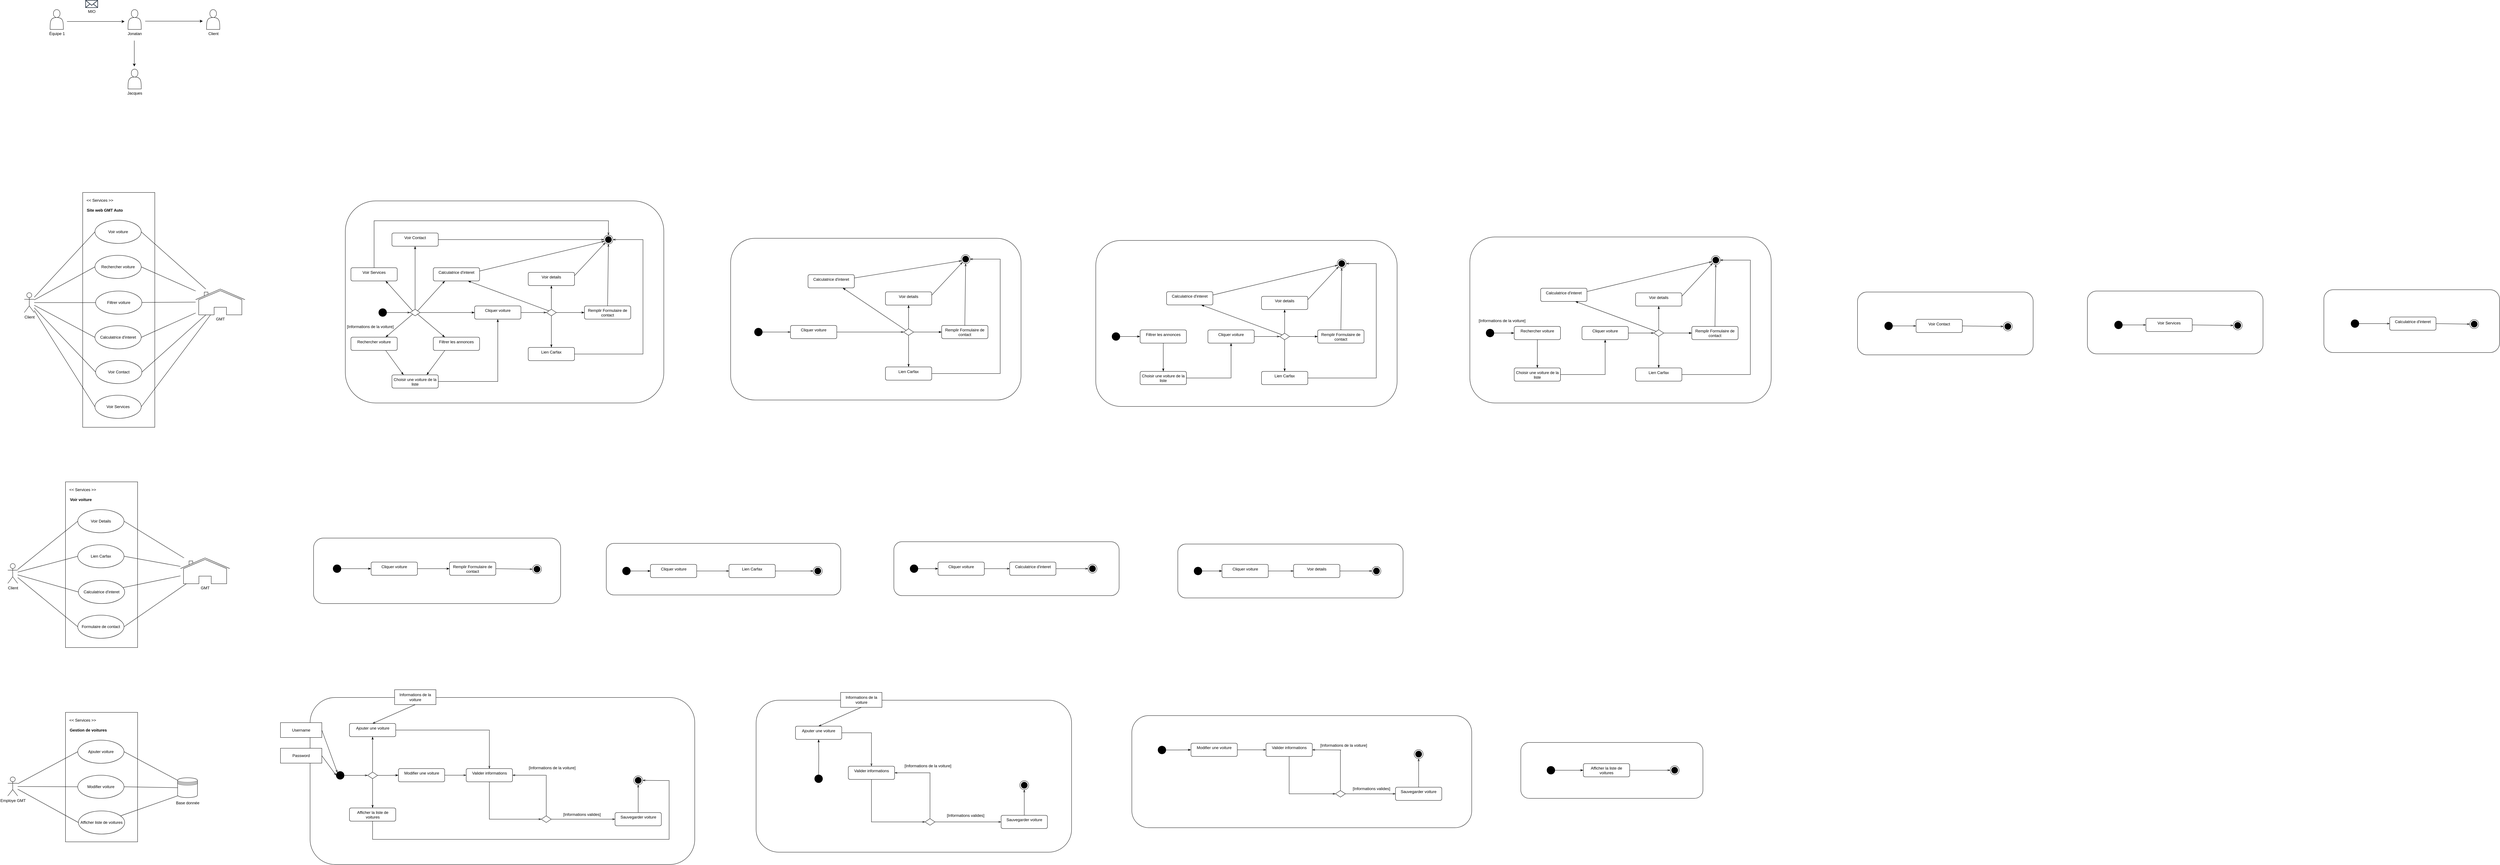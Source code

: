 <mxfile version="21.8.2" type="github">
  <diagram name="Page-1" id="CPNXC50euRKfNB6obnDd">
    <mxGraphModel dx="6780" dy="4803" grid="0" gridSize="10" guides="1" tooltips="1" connect="1" arrows="1" fold="1" page="0" pageScale="1" pageWidth="850" pageHeight="1100" math="0" shadow="0">
      <root>
        <mxCell id="0" />
        <mxCell id="1" parent="0" />
        <mxCell id="QzPQM97rYg2r_5IAiYFt-97" value="" style="rounded=1;whiteSpace=wrap;html=1;fillColor=none;" vertex="1" parent="1">
          <mxGeometry x="-694" y="-1510.5" width="963" height="611" as="geometry" />
        </mxCell>
        <mxCell id="QzPQM97rYg2r_5IAiYFt-6" value="" style="shape=actor;whiteSpace=wrap;html=1;" vertex="1" parent="1">
          <mxGeometry x="-1113.5" y="-2089" width="40" height="60" as="geometry" />
        </mxCell>
        <mxCell id="QzPQM97rYg2r_5IAiYFt-7" value="Équipe 1" style="text;html=1;align=center;verticalAlign=middle;resizable=0;points=[];autosize=1;strokeColor=none;fillColor=none;" vertex="1" parent="1">
          <mxGeometry x="-1599" y="-2029" width="65" height="26" as="geometry" />
        </mxCell>
        <mxCell id="QzPQM97rYg2r_5IAiYFt-8" value="" style="shape=actor;whiteSpace=wrap;html=1;" vertex="1" parent="1">
          <mxGeometry x="-1586.5" y="-2089" width="40" height="60" as="geometry" />
        </mxCell>
        <mxCell id="QzPQM97rYg2r_5IAiYFt-9" value="Jonatan" style="text;html=1;align=center;verticalAlign=middle;resizable=0;points=[];autosize=1;strokeColor=none;fillColor=none;" vertex="1" parent="1">
          <mxGeometry x="-1361.5" y="-2029" width="61" height="26" as="geometry" />
        </mxCell>
        <mxCell id="QzPQM97rYg2r_5IAiYFt-10" value="" style="shape=actor;whiteSpace=wrap;html=1;" vertex="1" parent="1">
          <mxGeometry x="-1351" y="-2089" width="40" height="60" as="geometry" />
        </mxCell>
        <mxCell id="QzPQM97rYg2r_5IAiYFt-11" value="Client" style="text;html=1;align=center;verticalAlign=middle;resizable=0;points=[];autosize=1;strokeColor=none;fillColor=none;" vertex="1" parent="1">
          <mxGeometry x="-1118" y="-2029" width="49" height="26" as="geometry" />
        </mxCell>
        <mxCell id="QzPQM97rYg2r_5IAiYFt-14" value="" style="endArrow=classic;html=1;rounded=0;" edge="1" parent="1">
          <mxGeometry width="50" height="50" relative="1" as="geometry">
            <mxPoint x="-1299" y="-2054" as="sourcePoint" />
            <mxPoint x="-1125" y="-2054" as="targetPoint" />
          </mxGeometry>
        </mxCell>
        <mxCell id="QzPQM97rYg2r_5IAiYFt-15" value="" style="endArrow=classic;html=1;rounded=0;" edge="1" parent="1">
          <mxGeometry width="50" height="50" relative="1" as="geometry">
            <mxPoint x="-1535.5" y="-2053" as="sourcePoint" />
            <mxPoint x="-1361.5" y="-2053" as="targetPoint" />
          </mxGeometry>
        </mxCell>
        <mxCell id="QzPQM97rYg2r_5IAiYFt-16" value="" style="sketch=0;outlineConnect=0;fontColor=#232F3E;gradientColor=none;fillColor=#232F3D;strokeColor=none;dashed=0;verticalLabelPosition=bottom;verticalAlign=top;align=center;html=1;fontSize=12;fontStyle=0;aspect=fixed;pointerEvents=1;shape=mxgraph.aws4.email_2;" vertex="1" parent="1">
          <mxGeometry x="-1480" y="-2118" width="38.2" height="24" as="geometry" />
        </mxCell>
        <mxCell id="QzPQM97rYg2r_5IAiYFt-17" value="MIO" style="text;html=1;align=center;verticalAlign=middle;resizable=0;points=[];autosize=1;strokeColor=none;fillColor=none;" vertex="1" parent="1">
          <mxGeometry x="-1481.4" y="-2096" width="41" height="26" as="geometry" />
        </mxCell>
        <mxCell id="QzPQM97rYg2r_5IAiYFt-18" value="" style="shape=actor;whiteSpace=wrap;html=1;" vertex="1" parent="1">
          <mxGeometry x="-1351" y="-1909" width="40" height="60" as="geometry" />
        </mxCell>
        <mxCell id="QzPQM97rYg2r_5IAiYFt-19" value="Jacques" style="text;html=1;align=center;verticalAlign=middle;resizable=0;points=[];autosize=1;strokeColor=none;fillColor=none;" vertex="1" parent="1">
          <mxGeometry x="-1362.5" y="-1849" width="63" height="26" as="geometry" />
        </mxCell>
        <mxCell id="QzPQM97rYg2r_5IAiYFt-20" value="" style="endArrow=classic;html=1;rounded=0;exitX=0.484;exitY=1.298;exitDx=0;exitDy=0;exitPerimeter=0;" edge="1" parent="1" source="QzPQM97rYg2r_5IAiYFt-9">
          <mxGeometry width="50" height="50" relative="1" as="geometry">
            <mxPoint x="-1412" y="-1954" as="sourcePoint" />
            <mxPoint x="-1332" y="-1917" as="targetPoint" />
          </mxGeometry>
        </mxCell>
        <mxCell id="QzPQM97rYg2r_5IAiYFt-23" value="" style="html=1;verticalLabelPosition=bottom;align=center;labelBackgroundColor=#ffffff;verticalAlign=top;strokeWidth=1;strokeColor=#000000;shadow=0;dashed=0;shape=mxgraph.ios7.icons.home;" vertex="1" parent="1">
          <mxGeometry x="-1146.5" y="-1244" width="149" height="78" as="geometry" />
        </mxCell>
        <mxCell id="QzPQM97rYg2r_5IAiYFt-24" value="" style="rounded=0;whiteSpace=wrap;html=1;" vertex="1" parent="1">
          <mxGeometry x="-1488" y="-1536" width="218" height="710" as="geometry" />
        </mxCell>
        <mxCell id="QzPQM97rYg2r_5IAiYFt-25" value="GMT" style="text;html=1;align=center;verticalAlign=middle;resizable=0;points=[];autosize=1;strokeColor=none;fillColor=none;" vertex="1" parent="1">
          <mxGeometry x="-1094.5" y="-1166" width="45" height="26" as="geometry" />
        </mxCell>
        <mxCell id="QzPQM97rYg2r_5IAiYFt-36" style="rounded=0;orthogonalLoop=1;jettySize=auto;html=1;entryX=0;entryY=0.5;entryDx=0;entryDy=0;endArrow=none;endFill=0;" edge="1" parent="1" source="QzPQM97rYg2r_5IAiYFt-27" target="QzPQM97rYg2r_5IAiYFt-33">
          <mxGeometry relative="1" as="geometry" />
        </mxCell>
        <mxCell id="QzPQM97rYg2r_5IAiYFt-37" style="rounded=0;orthogonalLoop=1;jettySize=auto;html=1;entryX=0;entryY=0.5;entryDx=0;entryDy=0;endArrow=none;endFill=0;" edge="1" parent="1" source="QzPQM97rYg2r_5IAiYFt-27" target="QzPQM97rYg2r_5IAiYFt-32">
          <mxGeometry relative="1" as="geometry" />
        </mxCell>
        <mxCell id="QzPQM97rYg2r_5IAiYFt-38" style="rounded=0;orthogonalLoop=1;jettySize=auto;html=1;entryX=0;entryY=0.5;entryDx=0;entryDy=0;endArrow=none;endFill=0;" edge="1" parent="1" source="QzPQM97rYg2r_5IAiYFt-27" target="QzPQM97rYg2r_5IAiYFt-28">
          <mxGeometry relative="1" as="geometry" />
        </mxCell>
        <mxCell id="QzPQM97rYg2r_5IAiYFt-39" style="rounded=0;orthogonalLoop=1;jettySize=auto;html=1;entryX=0;entryY=0.5;entryDx=0;entryDy=0;endArrow=none;endFill=0;" edge="1" parent="1" source="QzPQM97rYg2r_5IAiYFt-27" target="QzPQM97rYg2r_5IAiYFt-29">
          <mxGeometry relative="1" as="geometry" />
        </mxCell>
        <mxCell id="QzPQM97rYg2r_5IAiYFt-40" style="rounded=0;orthogonalLoop=1;jettySize=auto;html=1;entryX=0;entryY=0.5;entryDx=0;entryDy=0;endArrow=none;endFill=0;" edge="1" parent="1" source="QzPQM97rYg2r_5IAiYFt-27" target="QzPQM97rYg2r_5IAiYFt-30">
          <mxGeometry relative="1" as="geometry" />
        </mxCell>
        <mxCell id="QzPQM97rYg2r_5IAiYFt-41" style="rounded=0;orthogonalLoop=1;jettySize=auto;html=1;entryX=0;entryY=0.5;entryDx=0;entryDy=0;endArrow=none;endFill=0;" edge="1" parent="1" source="QzPQM97rYg2r_5IAiYFt-27" target="QzPQM97rYg2r_5IAiYFt-31">
          <mxGeometry relative="1" as="geometry" />
        </mxCell>
        <mxCell id="QzPQM97rYg2r_5IAiYFt-27" value="Client" style="shape=umlActor;verticalLabelPosition=bottom;verticalAlign=top;html=1;" vertex="1" parent="1">
          <mxGeometry x="-1664.5" y="-1233" width="30" height="60" as="geometry" />
        </mxCell>
        <mxCell id="QzPQM97rYg2r_5IAiYFt-28" value="Filtrer voiture" style="ellipse;whiteSpace=wrap;html=1;" vertex="1" parent="1">
          <mxGeometry x="-1449" y="-1238" width="140" height="70" as="geometry" />
        </mxCell>
        <mxCell id="QzPQM97rYg2r_5IAiYFt-29" value="Calculatrice d&#39;interet" style="ellipse;whiteSpace=wrap;html=1;" vertex="1" parent="1">
          <mxGeometry x="-1451" y="-1133" width="140" height="70" as="geometry" />
        </mxCell>
        <mxCell id="QzPQM97rYg2r_5IAiYFt-30" value="Voir Contact" style="ellipse;whiteSpace=wrap;html=1;" vertex="1" parent="1">
          <mxGeometry x="-1449" y="-1028" width="140" height="70" as="geometry" />
        </mxCell>
        <mxCell id="QzPQM97rYg2r_5IAiYFt-31" value="Voir Services" style="ellipse;whiteSpace=wrap;html=1;" vertex="1" parent="1">
          <mxGeometry x="-1451" y="-923" width="140" height="70" as="geometry" />
        </mxCell>
        <mxCell id="QzPQM97rYg2r_5IAiYFt-32" value="Rechercher voiture" style="ellipse;whiteSpace=wrap;html=1;" vertex="1" parent="1">
          <mxGeometry x="-1451" y="-1346" width="140" height="70" as="geometry" />
        </mxCell>
        <mxCell id="QzPQM97rYg2r_5IAiYFt-33" value="Voir voiture" style="ellipse;whiteSpace=wrap;html=1;" vertex="1" parent="1">
          <mxGeometry x="-1451" y="-1452" width="140" height="70" as="geometry" />
        </mxCell>
        <mxCell id="QzPQM97rYg2r_5IAiYFt-34" value="&amp;lt;&amp;lt; Services &amp;gt;&amp;gt;" style="text;html=1;strokeColor=none;fillColor=none;align=center;verticalAlign=middle;whiteSpace=wrap;rounded=0;" vertex="1" parent="1">
          <mxGeometry x="-1481.5" y="-1527" width="90" height="30" as="geometry" />
        </mxCell>
        <mxCell id="QzPQM97rYg2r_5IAiYFt-35" value="&lt;b&gt;Site web GMT Auto&lt;/b&gt;" style="text;html=1;strokeColor=none;fillColor=none;align=center;verticalAlign=middle;whiteSpace=wrap;rounded=0;" vertex="1" parent="1">
          <mxGeometry x="-1481.5" y="-1497" width="120" height="30" as="geometry" />
        </mxCell>
        <mxCell id="QzPQM97rYg2r_5IAiYFt-48" style="rounded=0;orthogonalLoop=1;jettySize=auto;html=1;entryX=1;entryY=0.5;entryDx=0;entryDy=0;endArrow=none;endFill=0;" edge="1" parent="1" source="QzPQM97rYg2r_5IAiYFt-23" target="QzPQM97rYg2r_5IAiYFt-29">
          <mxGeometry relative="1" as="geometry" />
        </mxCell>
        <mxCell id="QzPQM97rYg2r_5IAiYFt-49" style="rounded=0;orthogonalLoop=1;jettySize=auto;html=1;entryX=1;entryY=0.5;entryDx=0;entryDy=0;endArrow=none;endFill=0;" edge="1" parent="1" source="QzPQM97rYg2r_5IAiYFt-23" target="QzPQM97rYg2r_5IAiYFt-30">
          <mxGeometry relative="1" as="geometry" />
        </mxCell>
        <mxCell id="QzPQM97rYg2r_5IAiYFt-50" style="rounded=0;orthogonalLoop=1;jettySize=auto;html=1;entryX=1;entryY=0.5;entryDx=0;entryDy=0;endArrow=none;endFill=0;" edge="1" parent="1" source="QzPQM97rYg2r_5IAiYFt-23" target="QzPQM97rYg2r_5IAiYFt-31">
          <mxGeometry relative="1" as="geometry" />
        </mxCell>
        <mxCell id="QzPQM97rYg2r_5IAiYFt-51" style="rounded=0;orthogonalLoop=1;jettySize=auto;html=1;endArrow=none;endFill=0;" edge="1" parent="1" source="QzPQM97rYg2r_5IAiYFt-23" target="QzPQM97rYg2r_5IAiYFt-28">
          <mxGeometry relative="1" as="geometry" />
        </mxCell>
        <mxCell id="QzPQM97rYg2r_5IAiYFt-43" style="rounded=0;orthogonalLoop=1;jettySize=auto;html=1;entryX=1;entryY=0.5;entryDx=0;entryDy=0;endArrow=none;endFill=0;" edge="1" parent="1" source="QzPQM97rYg2r_5IAiYFt-23" target="QzPQM97rYg2r_5IAiYFt-32">
          <mxGeometry relative="1" as="geometry" />
        </mxCell>
        <mxCell id="QzPQM97rYg2r_5IAiYFt-42" style="rounded=0;orthogonalLoop=1;jettySize=auto;html=1;entryX=1;entryY=0.5;entryDx=0;entryDy=0;endArrow=none;endFill=0;" edge="1" parent="1" source="QzPQM97rYg2r_5IAiYFt-23" target="QzPQM97rYg2r_5IAiYFt-33">
          <mxGeometry relative="1" as="geometry" />
        </mxCell>
        <mxCell id="QzPQM97rYg2r_5IAiYFt-52" value="" style="html=1;verticalLabelPosition=bottom;align=center;labelBackgroundColor=#ffffff;verticalAlign=top;strokeWidth=1;strokeColor=#000000;shadow=0;dashed=0;shape=mxgraph.ios7.icons.home;" vertex="1" parent="1">
          <mxGeometry x="-1192.5" y="-431" width="149" height="78" as="geometry" />
        </mxCell>
        <mxCell id="QzPQM97rYg2r_5IAiYFt-53" value="" style="rounded=0;whiteSpace=wrap;html=1;" vertex="1" parent="1">
          <mxGeometry x="-1540" y="-661" width="218" height="501" as="geometry" />
        </mxCell>
        <mxCell id="QzPQM97rYg2r_5IAiYFt-54" value="GMT" style="text;html=1;align=center;verticalAlign=middle;resizable=0;points=[];autosize=1;strokeColor=none;fillColor=none;" vertex="1" parent="1">
          <mxGeometry x="-1140.5" y="-353" width="45" height="26" as="geometry" />
        </mxCell>
        <mxCell id="QzPQM97rYg2r_5IAiYFt-55" style="rounded=0;orthogonalLoop=1;jettySize=auto;html=1;entryX=0;entryY=0.5;entryDx=0;entryDy=0;endArrow=none;endFill=0;" edge="1" parent="1" source="QzPQM97rYg2r_5IAiYFt-61" target="QzPQM97rYg2r_5IAiYFt-67">
          <mxGeometry relative="1" as="geometry" />
        </mxCell>
        <mxCell id="QzPQM97rYg2r_5IAiYFt-56" style="rounded=0;orthogonalLoop=1;jettySize=auto;html=1;entryX=0;entryY=0.5;entryDx=0;entryDy=0;endArrow=none;endFill=0;" edge="1" parent="1" source="QzPQM97rYg2r_5IAiYFt-61" target="QzPQM97rYg2r_5IAiYFt-66">
          <mxGeometry relative="1" as="geometry" />
        </mxCell>
        <mxCell id="QzPQM97rYg2r_5IAiYFt-57" style="rounded=0;orthogonalLoop=1;jettySize=auto;html=1;entryX=0;entryY=0.5;entryDx=0;entryDy=0;endArrow=none;endFill=0;" edge="1" parent="1" source="QzPQM97rYg2r_5IAiYFt-61" target="QzPQM97rYg2r_5IAiYFt-62">
          <mxGeometry relative="1" as="geometry" />
        </mxCell>
        <mxCell id="QzPQM97rYg2r_5IAiYFt-58" style="rounded=0;orthogonalLoop=1;jettySize=auto;html=1;entryX=0;entryY=0.5;entryDx=0;entryDy=0;endArrow=none;endFill=0;" edge="1" parent="1" source="QzPQM97rYg2r_5IAiYFt-61" target="QzPQM97rYg2r_5IAiYFt-63">
          <mxGeometry relative="1" as="geometry" />
        </mxCell>
        <mxCell id="QzPQM97rYg2r_5IAiYFt-61" value="Client" style="shape=umlActor;verticalLabelPosition=bottom;verticalAlign=top;html=1;" vertex="1" parent="1">
          <mxGeometry x="-1714.5" y="-414" width="30" height="60" as="geometry" />
        </mxCell>
        <mxCell id="QzPQM97rYg2r_5IAiYFt-62" value="Calculatrice d&#39;interet" style="ellipse;whiteSpace=wrap;html=1;" vertex="1" parent="1">
          <mxGeometry x="-1501" y="-363" width="140" height="70" as="geometry" />
        </mxCell>
        <mxCell id="QzPQM97rYg2r_5IAiYFt-63" value="Formulaire de contact" style="ellipse;whiteSpace=wrap;html=1;" vertex="1" parent="1">
          <mxGeometry x="-1503" y="-258" width="140" height="70" as="geometry" />
        </mxCell>
        <mxCell id="QzPQM97rYg2r_5IAiYFt-66" value="Lien Carfax" style="ellipse;whiteSpace=wrap;html=1;" vertex="1" parent="1">
          <mxGeometry x="-1503" y="-471" width="140" height="70" as="geometry" />
        </mxCell>
        <mxCell id="QzPQM97rYg2r_5IAiYFt-67" value="Voir Details" style="ellipse;whiteSpace=wrap;html=1;" vertex="1" parent="1">
          <mxGeometry x="-1503" y="-577" width="140" height="70" as="geometry" />
        </mxCell>
        <mxCell id="QzPQM97rYg2r_5IAiYFt-68" value="&amp;lt;&amp;lt; Services &amp;gt;&amp;gt;" style="text;html=1;strokeColor=none;fillColor=none;align=center;verticalAlign=middle;whiteSpace=wrap;rounded=0;" vertex="1" parent="1">
          <mxGeometry x="-1533.5" y="-652" width="90" height="30" as="geometry" />
        </mxCell>
        <mxCell id="QzPQM97rYg2r_5IAiYFt-69" value="&lt;b&gt;Voir voiture&lt;/b&gt;" style="text;html=1;strokeColor=none;fillColor=none;align=center;verticalAlign=middle;whiteSpace=wrap;rounded=0;" vertex="1" parent="1">
          <mxGeometry x="-1533.5" y="-622" width="79" height="30" as="geometry" />
        </mxCell>
        <mxCell id="QzPQM97rYg2r_5IAiYFt-70" style="rounded=0;orthogonalLoop=1;jettySize=auto;html=1;entryX=1;entryY=0.5;entryDx=0;entryDy=0;endArrow=none;endFill=0;" edge="1" parent="1" source="QzPQM97rYg2r_5IAiYFt-52" target="QzPQM97rYg2r_5IAiYFt-63">
          <mxGeometry relative="1" as="geometry" />
        </mxCell>
        <mxCell id="QzPQM97rYg2r_5IAiYFt-73" style="rounded=0;orthogonalLoop=1;jettySize=auto;html=1;endArrow=none;endFill=0;" edge="1" parent="1" source="QzPQM97rYg2r_5IAiYFt-52" target="QzPQM97rYg2r_5IAiYFt-62">
          <mxGeometry relative="1" as="geometry" />
        </mxCell>
        <mxCell id="QzPQM97rYg2r_5IAiYFt-74" style="rounded=0;orthogonalLoop=1;jettySize=auto;html=1;entryX=1;entryY=0.5;entryDx=0;entryDy=0;endArrow=none;endFill=0;" edge="1" parent="1" source="QzPQM97rYg2r_5IAiYFt-52" target="QzPQM97rYg2r_5IAiYFt-66">
          <mxGeometry relative="1" as="geometry" />
        </mxCell>
        <mxCell id="QzPQM97rYg2r_5IAiYFt-75" style="rounded=0;orthogonalLoop=1;jettySize=auto;html=1;entryX=1;entryY=0.5;entryDx=0;entryDy=0;endArrow=none;endFill=0;" edge="1" parent="1" source="QzPQM97rYg2r_5IAiYFt-52" target="QzPQM97rYg2r_5IAiYFt-67">
          <mxGeometry relative="1" as="geometry" />
        </mxCell>
        <mxCell id="QzPQM97rYg2r_5IAiYFt-126" style="edgeStyle=orthogonalEdgeStyle;rounded=0;orthogonalLoop=1;jettySize=auto;html=1;entryX=0;entryY=0.5;entryDx=0;entryDy=0;endArrow=openThin;endFill=0;" edge="1" parent="1" source="QzPQM97rYg2r_5IAiYFt-98" target="QzPQM97rYg2r_5IAiYFt-125">
          <mxGeometry relative="1" as="geometry" />
        </mxCell>
        <mxCell id="QzPQM97rYg2r_5IAiYFt-98" value="" style="ellipse;fillStyle=solid;fillColor=#000000;" vertex="1" parent="1">
          <mxGeometry x="-593" y="-1185" width="24" height="24" as="geometry" />
        </mxCell>
        <mxCell id="QzPQM97rYg2r_5IAiYFt-103" value="" style="rhombus;whiteSpace=wrap;html=1;" vertex="1" parent="1">
          <mxGeometry x="-86" y="-1183" width="30" height="20" as="geometry" />
        </mxCell>
        <mxCell id="QzPQM97rYg2r_5IAiYFt-106" value="Remplir Formulaire de contact" style="html=1;align=center;verticalAlign=top;rounded=1;absoluteArcSize=1;arcSize=10;dashed=0;whiteSpace=wrap;" vertex="1" parent="1">
          <mxGeometry x="29" y="-1193" width="140" height="40" as="geometry" />
        </mxCell>
        <mxCell id="QzPQM97rYg2r_5IAiYFt-137" style="edgeStyle=orthogonalEdgeStyle;rounded=0;orthogonalLoop=1;jettySize=auto;html=1;endArrow=classicThin;endFill=1;" edge="1" parent="1" source="QzPQM97rYg2r_5IAiYFt-109" target="QzPQM97rYg2r_5IAiYFt-117">
          <mxGeometry relative="1" as="geometry" />
        </mxCell>
        <mxCell id="QzPQM97rYg2r_5IAiYFt-109" value="Choisir une voiture de la liste" style="html=1;align=center;verticalAlign=top;rounded=1;absoluteArcSize=1;arcSize=10;dashed=0;whiteSpace=wrap;" vertex="1" parent="1">
          <mxGeometry x="-553" y="-984.5" width="140" height="40" as="geometry" />
        </mxCell>
        <mxCell id="QzPQM97rYg2r_5IAiYFt-110" value="" style="ellipse;html=1;shape=endState;fillColor=strokeColor;" vertex="1" parent="1">
          <mxGeometry x="88" y="-1407" width="27" height="27" as="geometry" />
        </mxCell>
        <mxCell id="QzPQM97rYg2r_5IAiYFt-111" value="" style="endArrow=openThin;html=1;rounded=0;endFill=0;exitX=0.5;exitY=0;exitDx=0;exitDy=0;entryX=0.5;entryY=1;entryDx=0;entryDy=0;" edge="1" parent="1" source="QzPQM97rYg2r_5IAiYFt-106" target="QzPQM97rYg2r_5IAiYFt-110">
          <mxGeometry width="50" height="50" relative="1" as="geometry">
            <mxPoint x="-231" y="-817" as="sourcePoint" />
            <mxPoint x="-64" y="-817" as="targetPoint" />
          </mxGeometry>
        </mxCell>
        <mxCell id="QzPQM97rYg2r_5IAiYFt-117" value="Cliquer voiture" style="html=1;align=center;verticalAlign=top;rounded=1;absoluteArcSize=1;arcSize=10;dashed=0;whiteSpace=wrap;" vertex="1" parent="1">
          <mxGeometry x="-303" y="-1193" width="140" height="40" as="geometry" />
        </mxCell>
        <mxCell id="QzPQM97rYg2r_5IAiYFt-119" value="Voir Contact" style="html=1;align=center;verticalAlign=top;rounded=1;absoluteArcSize=1;arcSize=10;dashed=0;whiteSpace=wrap;" vertex="1" parent="1">
          <mxGeometry x="-553" y="-1413.5" width="140" height="40" as="geometry" />
        </mxCell>
        <mxCell id="QzPQM97rYg2r_5IAiYFt-120" value="Rechercher voiture" style="html=1;align=center;verticalAlign=top;rounded=1;absoluteArcSize=1;arcSize=10;dashed=0;whiteSpace=wrap;" vertex="1" parent="1">
          <mxGeometry x="-677" y="-1098.5" width="140" height="40" as="geometry" />
        </mxCell>
        <mxCell id="QzPQM97rYg2r_5IAiYFt-121" value="Filtrer les annonces" style="html=1;align=center;verticalAlign=top;rounded=1;absoluteArcSize=1;arcSize=10;dashed=0;whiteSpace=wrap;" vertex="1" parent="1">
          <mxGeometry x="-428" y="-1098.5" width="140" height="40" as="geometry" />
        </mxCell>
        <mxCell id="QzPQM97rYg2r_5IAiYFt-122" value="Calculatrice d&#39;interet" style="html=1;align=center;verticalAlign=top;rounded=1;absoluteArcSize=1;arcSize=10;dashed=0;whiteSpace=wrap;" vertex="1" parent="1">
          <mxGeometry x="-428" y="-1308.5" width="140" height="40" as="geometry" />
        </mxCell>
        <mxCell id="QzPQM97rYg2r_5IAiYFt-123" value="Voir Services" style="html=1;align=center;verticalAlign=top;rounded=1;absoluteArcSize=1;arcSize=10;dashed=0;whiteSpace=wrap;" vertex="1" parent="1">
          <mxGeometry x="-677" y="-1308.5" width="140" height="40" as="geometry" />
        </mxCell>
        <mxCell id="QzPQM97rYg2r_5IAiYFt-127" style="edgeStyle=orthogonalEdgeStyle;rounded=0;orthogonalLoop=1;jettySize=auto;html=1;entryX=0;entryY=0.5;entryDx=0;entryDy=0;endArrow=classicThin;endFill=1;" edge="1" parent="1" source="QzPQM97rYg2r_5IAiYFt-125" target="QzPQM97rYg2r_5IAiYFt-117">
          <mxGeometry relative="1" as="geometry" />
        </mxCell>
        <mxCell id="QzPQM97rYg2r_5IAiYFt-125" value="" style="rhombus;whiteSpace=wrap;html=1;" vertex="1" parent="1">
          <mxGeometry x="-498" y="-1183" width="30" height="20" as="geometry" />
        </mxCell>
        <mxCell id="QzPQM97rYg2r_5IAiYFt-129" style="edgeStyle=orthogonalEdgeStyle;rounded=0;orthogonalLoop=1;jettySize=auto;html=1;entryX=0.5;entryY=1;entryDx=0;entryDy=0;endArrow=classicThin;endFill=1;exitX=0.5;exitY=0;exitDx=0;exitDy=0;" edge="1" parent="1" source="QzPQM97rYg2r_5IAiYFt-125" target="QzPQM97rYg2r_5IAiYFt-119">
          <mxGeometry relative="1" as="geometry">
            <mxPoint x="-458" y="-1162.5" as="sourcePoint" />
            <mxPoint x="-373" y="-1162.5" as="targetPoint" />
          </mxGeometry>
        </mxCell>
        <mxCell id="QzPQM97rYg2r_5IAiYFt-130" style="rounded=0;orthogonalLoop=1;jettySize=auto;html=1;entryX=0.25;entryY=1;entryDx=0;entryDy=0;endArrow=classicThin;endFill=1;exitX=1;exitY=0;exitDx=0;exitDy=0;" edge="1" parent="1" source="QzPQM97rYg2r_5IAiYFt-125" target="QzPQM97rYg2r_5IAiYFt-122">
          <mxGeometry relative="1" as="geometry">
            <mxPoint x="-458" y="-1162.5" as="sourcePoint" />
            <mxPoint x="-373" y="-1162.5" as="targetPoint" />
          </mxGeometry>
        </mxCell>
        <mxCell id="QzPQM97rYg2r_5IAiYFt-131" style="rounded=0;orthogonalLoop=1;jettySize=auto;html=1;entryX=0.75;entryY=1;entryDx=0;entryDy=0;endArrow=classicThin;endFill=1;exitX=0;exitY=0;exitDx=0;exitDy=0;" edge="1" parent="1" source="QzPQM97rYg2r_5IAiYFt-125" target="QzPQM97rYg2r_5IAiYFt-123">
          <mxGeometry relative="1" as="geometry">
            <mxPoint x="-465" y="-1167.5" as="sourcePoint" />
            <mxPoint x="-383" y="-1258.5" as="targetPoint" />
          </mxGeometry>
        </mxCell>
        <mxCell id="QzPQM97rYg2r_5IAiYFt-133" style="rounded=0;orthogonalLoop=1;jettySize=auto;html=1;entryX=0.75;entryY=0;entryDx=0;entryDy=0;endArrow=classicThin;endFill=1;exitX=0;exitY=1;exitDx=0;exitDy=0;" edge="1" parent="1" source="QzPQM97rYg2r_5IAiYFt-125" target="QzPQM97rYg2r_5IAiYFt-120">
          <mxGeometry relative="1" as="geometry">
            <mxPoint x="-480" y="-1167.5" as="sourcePoint" />
            <mxPoint x="-562" y="-1258.5" as="targetPoint" />
          </mxGeometry>
        </mxCell>
        <mxCell id="QzPQM97rYg2r_5IAiYFt-134" style="rounded=0;orthogonalLoop=1;jettySize=auto;html=1;entryX=0.25;entryY=0;entryDx=0;entryDy=0;endArrow=classicThin;endFill=1;exitX=1;exitY=1;exitDx=0;exitDy=0;" edge="1" parent="1" source="QzPQM97rYg2r_5IAiYFt-125" target="QzPQM97rYg2r_5IAiYFt-121">
          <mxGeometry relative="1" as="geometry">
            <mxPoint x="-480" y="-1157.5" as="sourcePoint" />
            <mxPoint x="-562" y="-1088.5" as="targetPoint" />
          </mxGeometry>
        </mxCell>
        <mxCell id="QzPQM97rYg2r_5IAiYFt-135" style="rounded=0;orthogonalLoop=1;jettySize=auto;html=1;entryX=0.25;entryY=0;entryDx=0;entryDy=0;endArrow=classicThin;endFill=1;exitX=0.75;exitY=1;exitDx=0;exitDy=0;" edge="1" parent="1" source="QzPQM97rYg2r_5IAiYFt-120" target="QzPQM97rYg2r_5IAiYFt-109">
          <mxGeometry relative="1" as="geometry">
            <mxPoint x="-480" y="-1157.5" as="sourcePoint" />
            <mxPoint x="-562" y="-1088.5" as="targetPoint" />
          </mxGeometry>
        </mxCell>
        <mxCell id="QzPQM97rYg2r_5IAiYFt-136" style="rounded=0;orthogonalLoop=1;jettySize=auto;html=1;entryX=0.75;entryY=0;entryDx=0;entryDy=0;endArrow=classicThin;endFill=1;exitX=0.25;exitY=1;exitDx=0;exitDy=0;" edge="1" parent="1" source="QzPQM97rYg2r_5IAiYFt-121" target="QzPQM97rYg2r_5IAiYFt-109">
          <mxGeometry relative="1" as="geometry">
            <mxPoint x="-562" y="-1048.5" as="sourcePoint" />
            <mxPoint x="-508" y="-974.5" as="targetPoint" />
          </mxGeometry>
        </mxCell>
        <mxCell id="QzPQM97rYg2r_5IAiYFt-140" style="edgeStyle=orthogonalEdgeStyle;rounded=0;orthogonalLoop=1;jettySize=auto;html=1;entryX=0;entryY=0.5;entryDx=0;entryDy=0;endArrow=openThin;endFill=0;exitX=1;exitY=0.5;exitDx=0;exitDy=0;" edge="1" parent="1" source="QzPQM97rYg2r_5IAiYFt-117" target="QzPQM97rYg2r_5IAiYFt-103">
          <mxGeometry relative="1" as="geometry">
            <mxPoint x="-559" y="-1162.5" as="sourcePoint" />
            <mxPoint x="-488" y="-1162.5" as="targetPoint" />
          </mxGeometry>
        </mxCell>
        <mxCell id="QzPQM97rYg2r_5IAiYFt-142" value="Voir details" style="html=1;align=center;verticalAlign=top;rounded=1;absoluteArcSize=1;arcSize=10;dashed=0;whiteSpace=wrap;" vertex="1" parent="1">
          <mxGeometry x="-141" y="-1294.5" width="140" height="40" as="geometry" />
        </mxCell>
        <mxCell id="QzPQM97rYg2r_5IAiYFt-143" style="rounded=0;orthogonalLoop=1;jettySize=auto;html=1;entryX=0.5;entryY=1;entryDx=0;entryDy=0;endArrow=classicThin;endFill=1;exitX=0.5;exitY=0;exitDx=0;exitDy=0;" edge="1" parent="1" source="QzPQM97rYg2r_5IAiYFt-103" target="QzPQM97rYg2r_5IAiYFt-142">
          <mxGeometry relative="1" as="geometry">
            <mxPoint x="-465" y="-1167.5" as="sourcePoint" />
            <mxPoint x="-383" y="-1258.5" as="targetPoint" />
          </mxGeometry>
        </mxCell>
        <mxCell id="QzPQM97rYg2r_5IAiYFt-144" value="Lien Carfax" style="html=1;align=center;verticalAlign=top;rounded=1;absoluteArcSize=1;arcSize=10;dashed=0;whiteSpace=wrap;" vertex="1" parent="1">
          <mxGeometry x="-141" y="-1067.5" width="140" height="40" as="geometry" />
        </mxCell>
        <mxCell id="QzPQM97rYg2r_5IAiYFt-145" style="rounded=0;orthogonalLoop=1;jettySize=auto;html=1;endArrow=classicThin;endFill=1;exitX=0.5;exitY=1;exitDx=0;exitDy=0;" edge="1" parent="1" source="QzPQM97rYg2r_5IAiYFt-103" target="QzPQM97rYg2r_5IAiYFt-144">
          <mxGeometry relative="1" as="geometry">
            <mxPoint x="-61" y="-1172.5" as="sourcePoint" />
            <mxPoint x="-61" y="-1244.5" as="targetPoint" />
          </mxGeometry>
        </mxCell>
        <mxCell id="QzPQM97rYg2r_5IAiYFt-146" style="rounded=0;orthogonalLoop=1;jettySize=auto;html=1;entryX=0.75;entryY=1;entryDx=0;entryDy=0;endArrow=classicThin;endFill=1;exitX=0;exitY=0;exitDx=0;exitDy=0;" edge="1" parent="1" source="QzPQM97rYg2r_5IAiYFt-103" target="QzPQM97rYg2r_5IAiYFt-122">
          <mxGeometry relative="1" as="geometry">
            <mxPoint x="-61" y="-1172.5" as="sourcePoint" />
            <mxPoint x="-61" y="-1244.5" as="targetPoint" />
          </mxGeometry>
        </mxCell>
        <mxCell id="QzPQM97rYg2r_5IAiYFt-147" style="rounded=0;orthogonalLoop=1;jettySize=auto;html=1;endArrow=classicThin;endFill=1;exitX=1;exitY=0.5;exitDx=0;exitDy=0;entryX=0;entryY=0.5;entryDx=0;entryDy=0;" edge="1" parent="1" source="QzPQM97rYg2r_5IAiYFt-103" target="QzPQM97rYg2r_5IAiYFt-106">
          <mxGeometry relative="1" as="geometry">
            <mxPoint x="-61" y="-1152.5" as="sourcePoint" />
            <mxPoint x="-61" y="-1057.5" as="targetPoint" />
          </mxGeometry>
        </mxCell>
        <mxCell id="QzPQM97rYg2r_5IAiYFt-148" value="" style="endArrow=openThin;html=1;rounded=0;endFill=0;exitX=1;exitY=0.5;exitDx=0;exitDy=0;entryX=1;entryY=0.5;entryDx=0;entryDy=0;edgeStyle=orthogonalEdgeStyle;" edge="1" parent="1" source="QzPQM97rYg2r_5IAiYFt-144" target="QzPQM97rYg2r_5IAiYFt-110">
          <mxGeometry width="50" height="50" relative="1" as="geometry">
            <mxPoint x="109" y="-1182.5" as="sourcePoint" />
            <mxPoint x="112" y="-1369.5" as="targetPoint" />
            <Array as="points">
              <mxPoint x="206" y="-1047.5" />
              <mxPoint x="206" y="-1393.5" />
            </Array>
          </mxGeometry>
        </mxCell>
        <mxCell id="QzPQM97rYg2r_5IAiYFt-149" value="" style="endArrow=openThin;html=1;rounded=0;endFill=0;exitX=1;exitY=0.25;exitDx=0;exitDy=0;entryX=0;entryY=1;entryDx=0;entryDy=0;" edge="1" parent="1" source="QzPQM97rYg2r_5IAiYFt-142" target="QzPQM97rYg2r_5IAiYFt-110">
          <mxGeometry width="50" height="50" relative="1" as="geometry">
            <mxPoint x="109" y="-1182.5" as="sourcePoint" />
            <mxPoint x="112" y="-1369.5" as="targetPoint" />
          </mxGeometry>
        </mxCell>
        <mxCell id="QzPQM97rYg2r_5IAiYFt-150" value="" style="endArrow=openThin;html=1;rounded=0;endFill=0;exitX=1;exitY=0.25;exitDx=0;exitDy=0;entryX=0.038;entryY=0.686;entryDx=0;entryDy=0;entryPerimeter=0;" edge="1" parent="1" source="QzPQM97rYg2r_5IAiYFt-122" target="QzPQM97rYg2r_5IAiYFt-110">
          <mxGeometry width="50" height="50" relative="1" as="geometry">
            <mxPoint x="9" y="-1274.5" as="sourcePoint" />
            <mxPoint x="102" y="-1373.5" as="targetPoint" />
          </mxGeometry>
        </mxCell>
        <mxCell id="QzPQM97rYg2r_5IAiYFt-152" value="" style="endArrow=openThin;html=1;rounded=0;endFill=0;exitX=1;exitY=0.5;exitDx=0;exitDy=0;entryX=0;entryY=0.5;entryDx=0;entryDy=0;" edge="1" parent="1" source="QzPQM97rYg2r_5IAiYFt-119" target="QzPQM97rYg2r_5IAiYFt-110">
          <mxGeometry width="50" height="50" relative="1" as="geometry">
            <mxPoint x="-278" y="-1288.5" as="sourcePoint" />
            <mxPoint x="99" y="-1378.5" as="targetPoint" />
          </mxGeometry>
        </mxCell>
        <mxCell id="QzPQM97rYg2r_5IAiYFt-153" value="" style="endArrow=openThin;html=1;rounded=0;endFill=0;exitX=0.5;exitY=0;exitDx=0;exitDy=0;entryX=0.5;entryY=0;entryDx=0;entryDy=0;edgeStyle=orthogonalEdgeStyle;" edge="1" parent="1" source="QzPQM97rYg2r_5IAiYFt-123" target="QzPQM97rYg2r_5IAiYFt-110">
          <mxGeometry width="50" height="50" relative="1" as="geometry">
            <mxPoint x="-403" y="-1383.5" as="sourcePoint" />
            <mxPoint x="98" y="-1383.5" as="targetPoint" />
            <Array as="points">
              <mxPoint x="-607" y="-1450.5" />
              <mxPoint x="101" y="-1450.5" />
            </Array>
          </mxGeometry>
        </mxCell>
        <mxCell id="QzPQM97rYg2r_5IAiYFt-155" value="" style="rounded=0;whiteSpace=wrap;html=1;" vertex="1" parent="1">
          <mxGeometry x="-1540" y="36" width="218" height="391.5" as="geometry" />
        </mxCell>
        <mxCell id="QzPQM97rYg2r_5IAiYFt-156" value="Base donnée" style="text;html=1;align=center;verticalAlign=middle;resizable=0;points=[];autosize=1;strokeColor=none;fillColor=none;" vertex="1" parent="1">
          <mxGeometry x="-1215.5" y="297.25" width="89" height="26" as="geometry" />
        </mxCell>
        <mxCell id="QzPQM97rYg2r_5IAiYFt-157" style="rounded=0;orthogonalLoop=1;jettySize=auto;html=1;entryX=0;entryY=0.5;entryDx=0;entryDy=0;endArrow=none;endFill=0;" edge="1" parent="1" source="QzPQM97rYg2r_5IAiYFt-161" target="QzPQM97rYg2r_5IAiYFt-165">
          <mxGeometry relative="1" as="geometry" />
        </mxCell>
        <mxCell id="QzPQM97rYg2r_5IAiYFt-158" style="rounded=0;orthogonalLoop=1;jettySize=auto;html=1;entryX=0;entryY=0.5;entryDx=0;entryDy=0;endArrow=none;endFill=0;" edge="1" parent="1" source="QzPQM97rYg2r_5IAiYFt-161" target="QzPQM97rYg2r_5IAiYFt-164">
          <mxGeometry relative="1" as="geometry" />
        </mxCell>
        <mxCell id="QzPQM97rYg2r_5IAiYFt-159" style="rounded=0;orthogonalLoop=1;jettySize=auto;html=1;entryX=0;entryY=0.5;entryDx=0;entryDy=0;endArrow=none;endFill=0;" edge="1" parent="1" source="QzPQM97rYg2r_5IAiYFt-161" target="QzPQM97rYg2r_5IAiYFt-162">
          <mxGeometry relative="1" as="geometry" />
        </mxCell>
        <mxCell id="QzPQM97rYg2r_5IAiYFt-161" value="Employe GMT" style="shape=umlActor;verticalLabelPosition=bottom;verticalAlign=top;html=1;" vertex="1" parent="1">
          <mxGeometry x="-1714.5" y="231.25" width="30" height="57.5" as="geometry" />
        </mxCell>
        <mxCell id="QzPQM97rYg2r_5IAiYFt-162" value="Afficher liste de voitures" style="ellipse;whiteSpace=wrap;html=1;" vertex="1" parent="1">
          <mxGeometry x="-1501" y="334" width="140" height="70" as="geometry" />
        </mxCell>
        <mxCell id="QzPQM97rYg2r_5IAiYFt-164" value="Modifier voiture" style="ellipse;whiteSpace=wrap;html=1;" vertex="1" parent="1">
          <mxGeometry x="-1503" y="226" width="140" height="70" as="geometry" />
        </mxCell>
        <mxCell id="QzPQM97rYg2r_5IAiYFt-165" value="Ajouter voiture" style="ellipse;whiteSpace=wrap;html=1;" vertex="1" parent="1">
          <mxGeometry x="-1503" y="120" width="140" height="70" as="geometry" />
        </mxCell>
        <mxCell id="QzPQM97rYg2r_5IAiYFt-166" value="&amp;lt;&amp;lt; Services &amp;gt;&amp;gt;" style="text;html=1;strokeColor=none;fillColor=none;align=center;verticalAlign=middle;whiteSpace=wrap;rounded=0;" vertex="1" parent="1">
          <mxGeometry x="-1533.5" y="45" width="90" height="30" as="geometry" />
        </mxCell>
        <mxCell id="QzPQM97rYg2r_5IAiYFt-167" value="&lt;b&gt;Gestion de voitures&lt;/b&gt;" style="text;html=1;strokeColor=none;fillColor=none;align=center;verticalAlign=middle;whiteSpace=wrap;rounded=0;" vertex="1" parent="1">
          <mxGeometry x="-1533.5" y="75" width="124" height="30" as="geometry" />
        </mxCell>
        <mxCell id="QzPQM97rYg2r_5IAiYFt-169" style="rounded=0;orthogonalLoop=1;jettySize=auto;html=1;endArrow=none;endFill=0;exitX=0.017;exitY=0.905;exitDx=0;exitDy=0;exitPerimeter=0;" edge="1" parent="1" source="QzPQM97rYg2r_5IAiYFt-173" target="QzPQM97rYg2r_5IAiYFt-162">
          <mxGeometry relative="1" as="geometry">
            <mxPoint x="-1192.5" y="320.281" as="sourcePoint" />
          </mxGeometry>
        </mxCell>
        <mxCell id="QzPQM97rYg2r_5IAiYFt-170" style="rounded=0;orthogonalLoop=1;jettySize=auto;html=1;entryX=1;entryY=0.5;entryDx=0;entryDy=0;endArrow=none;endFill=0;exitX=0;exitY=0.5;exitDx=0;exitDy=0;" edge="1" parent="1" source="QzPQM97rYg2r_5IAiYFt-173" target="QzPQM97rYg2r_5IAiYFt-164">
          <mxGeometry relative="1" as="geometry">
            <mxPoint x="-1192.5" y="291.62" as="sourcePoint" />
          </mxGeometry>
        </mxCell>
        <mxCell id="QzPQM97rYg2r_5IAiYFt-171" style="rounded=0;orthogonalLoop=1;jettySize=auto;html=1;entryX=1;entryY=0.5;entryDx=0;entryDy=0;endArrow=none;endFill=0;exitX=0.038;exitY=0.146;exitDx=0;exitDy=0;exitPerimeter=0;" edge="1" parent="1" source="QzPQM97rYg2r_5IAiYFt-173" target="QzPQM97rYg2r_5IAiYFt-165">
          <mxGeometry relative="1" as="geometry">
            <mxPoint x="-1181.7" y="266" as="sourcePoint" />
          </mxGeometry>
        </mxCell>
        <mxCell id="QzPQM97rYg2r_5IAiYFt-173" value="" style="shape=datastore;whiteSpace=wrap;html=1;" vertex="1" parent="1">
          <mxGeometry x="-1201" y="233.75" width="60" height="60" as="geometry" />
        </mxCell>
        <mxCell id="QzPQM97rYg2r_5IAiYFt-245" value="" style="rounded=1;whiteSpace=wrap;html=1;fillColor=none;" vertex="1" parent="1">
          <mxGeometry x="-800.5" y="-9" width="1163" height="505" as="geometry" />
        </mxCell>
        <mxCell id="QzPQM97rYg2r_5IAiYFt-246" style="edgeStyle=orthogonalEdgeStyle;rounded=0;orthogonalLoop=1;jettySize=auto;html=1;entryX=0;entryY=0.5;entryDx=0;entryDy=0;endArrow=openThin;endFill=0;" edge="1" parent="1" source="QzPQM97rYg2r_5IAiYFt-247" target="QzPQM97rYg2r_5IAiYFt-253">
          <mxGeometry relative="1" as="geometry" />
        </mxCell>
        <mxCell id="QzPQM97rYg2r_5IAiYFt-247" value="" style="ellipse;fillStyle=solid;fillColor=#000000;" vertex="1" parent="1">
          <mxGeometry x="-721.5" y="214.5" width="24" height="24" as="geometry" />
        </mxCell>
        <mxCell id="QzPQM97rYg2r_5IAiYFt-248" value="" style="ellipse;html=1;shape=endState;fillColor=strokeColor;" vertex="1" parent="1">
          <mxGeometry x="178" y="228" width="27" height="27" as="geometry" />
        </mxCell>
        <mxCell id="QzPQM97rYg2r_5IAiYFt-249" value="Modifier une voiture" style="html=1;align=center;verticalAlign=top;rounded=1;absoluteArcSize=1;arcSize=10;dashed=0;whiteSpace=wrap;" vertex="1" parent="1">
          <mxGeometry x="-533.5" y="206" width="140" height="40" as="geometry" />
        </mxCell>
        <mxCell id="QzPQM97rYg2r_5IAiYFt-250" value="Ajouter une voiture" style="html=1;align=center;verticalAlign=top;rounded=1;absoluteArcSize=1;arcSize=10;dashed=0;whiteSpace=wrap;" vertex="1" parent="1">
          <mxGeometry x="-681.5" y="69.5" width="140" height="40" as="geometry" />
        </mxCell>
        <mxCell id="QzPQM97rYg2r_5IAiYFt-251" value="Afficher la liste de voitures" style="html=1;align=center;verticalAlign=top;rounded=1;absoluteArcSize=1;arcSize=10;dashed=0;whiteSpace=wrap;" vertex="1" parent="1">
          <mxGeometry x="-681.5" y="325" width="140" height="40" as="geometry" />
        </mxCell>
        <mxCell id="QzPQM97rYg2r_5IAiYFt-252" style="edgeStyle=orthogonalEdgeStyle;rounded=0;orthogonalLoop=1;jettySize=auto;html=1;entryX=0;entryY=0.5;entryDx=0;entryDy=0;endArrow=classicThin;endFill=1;" edge="1" parent="1" source="QzPQM97rYg2r_5IAiYFt-253" target="QzPQM97rYg2r_5IAiYFt-249">
          <mxGeometry relative="1" as="geometry" />
        </mxCell>
        <mxCell id="QzPQM97rYg2r_5IAiYFt-253" value="" style="rhombus;whiteSpace=wrap;html=1;" vertex="1" parent="1">
          <mxGeometry x="-626.5" y="216.5" width="30" height="20" as="geometry" />
        </mxCell>
        <mxCell id="QzPQM97rYg2r_5IAiYFt-254" style="edgeStyle=orthogonalEdgeStyle;rounded=0;orthogonalLoop=1;jettySize=auto;html=1;entryX=0.5;entryY=1;entryDx=0;entryDy=0;endArrow=classicThin;endFill=1;exitX=0.5;exitY=0;exitDx=0;exitDy=0;" edge="1" parent="1" source="QzPQM97rYg2r_5IAiYFt-253" target="QzPQM97rYg2r_5IAiYFt-250">
          <mxGeometry relative="1" as="geometry">
            <mxPoint x="-586.5" y="237" as="sourcePoint" />
            <mxPoint x="-501.5" y="237" as="targetPoint" />
          </mxGeometry>
        </mxCell>
        <mxCell id="QzPQM97rYg2r_5IAiYFt-255" style="rounded=0;orthogonalLoop=1;jettySize=auto;html=1;endArrow=classicThin;endFill=1;exitX=0.5;exitY=1;exitDx=0;exitDy=0;" edge="1" parent="1" source="QzPQM97rYg2r_5IAiYFt-253" target="QzPQM97rYg2r_5IAiYFt-251">
          <mxGeometry relative="1" as="geometry">
            <mxPoint x="-608.5" y="232" as="sourcePoint" />
            <mxPoint x="-690.5" y="141" as="targetPoint" />
          </mxGeometry>
        </mxCell>
        <mxCell id="QzPQM97rYg2r_5IAiYFt-256" style="edgeStyle=orthogonalEdgeStyle;rounded=0;orthogonalLoop=1;jettySize=auto;html=1;entryX=0;entryY=0.5;entryDx=0;entryDy=0;endArrow=openThin;endFill=0;exitX=1;exitY=0.5;exitDx=0;exitDy=0;" edge="1" parent="1" source="QzPQM97rYg2r_5IAiYFt-274">
          <mxGeometry relative="1" as="geometry">
            <mxPoint x="-687.5" y="237" as="sourcePoint" />
            <mxPoint x="-214.5" y="226.5" as="targetPoint" />
          </mxGeometry>
        </mxCell>
        <mxCell id="QzPQM97rYg2r_5IAiYFt-257" value="" style="endArrow=openThin;html=1;rounded=0;endFill=0;exitX=0.5;exitY=1;exitDx=0;exitDy=0;entryX=1;entryY=0.5;entryDx=0;entryDy=0;edgeStyle=orthogonalEdgeStyle;" edge="1" parent="1" source="QzPQM97rYg2r_5IAiYFt-251" target="QzPQM97rYg2r_5IAiYFt-248">
          <mxGeometry width="50" height="50" relative="1" as="geometry">
            <mxPoint x="-19.5" y="217" as="sourcePoint" />
            <mxPoint x="-16.5" y="30" as="targetPoint" />
            <Array as="points">
              <mxPoint x="-611" y="420" />
              <mxPoint x="285" y="420" />
              <mxPoint x="285" y="242" />
              <mxPoint x="250" y="242" />
            </Array>
          </mxGeometry>
        </mxCell>
        <mxCell id="QzPQM97rYg2r_5IAiYFt-258" value="" style="endArrow=openThin;html=1;rounded=0;endFill=0;exitX=1;exitY=0.5;exitDx=0;exitDy=0;entryX=0.5;entryY=0;entryDx=0;entryDy=0;edgeStyle=orthogonalEdgeStyle;" edge="1" parent="1" source="QzPQM97rYg2r_5IAiYFt-250" target="QzPQM97rYg2r_5IAiYFt-274">
          <mxGeometry width="50" height="50" relative="1" as="geometry">
            <mxPoint x="-406.5" y="111" as="sourcePoint" />
            <mxPoint x="-29.5" y="21" as="targetPoint" />
          </mxGeometry>
        </mxCell>
        <mxCell id="QzPQM97rYg2r_5IAiYFt-259" style="rounded=0;orthogonalLoop=1;jettySize=auto;html=1;entryX=0;entryY=0;entryDx=0;entryDy=0;exitX=1;exitY=0.5;exitDx=0;exitDy=0;endArrow=openThin;endFill=0;" edge="1" parent="1" source="QzPQM97rYg2r_5IAiYFt-260" target="QzPQM97rYg2r_5IAiYFt-247">
          <mxGeometry relative="1" as="geometry" />
        </mxCell>
        <mxCell id="QzPQM97rYg2r_5IAiYFt-260" value="Username" style="html=1;align=center;verticalAlign=middle;rounded=0;absoluteArcSize=1;arcSize=10;dashed=0;whiteSpace=wrap;" vertex="1" parent="1">
          <mxGeometry x="-890" y="67" width="125" height="45" as="geometry" />
        </mxCell>
        <mxCell id="QzPQM97rYg2r_5IAiYFt-261" value="Password" style="html=1;align=center;verticalAlign=middle;rounded=0;absoluteArcSize=1;arcSize=10;dashed=0;whiteSpace=wrap;" vertex="1" parent="1">
          <mxGeometry x="-890" y="144.5" width="125" height="45" as="geometry" />
        </mxCell>
        <mxCell id="QzPQM97rYg2r_5IAiYFt-262" style="rounded=0;orthogonalLoop=1;jettySize=auto;html=1;entryX=0;entryY=0.5;entryDx=0;entryDy=0;exitX=1;exitY=0.5;exitDx=0;exitDy=0;endArrow=openThin;endFill=0;" edge="1" parent="1" source="QzPQM97rYg2r_5IAiYFt-261" target="QzPQM97rYg2r_5IAiYFt-247">
          <mxGeometry relative="1" as="geometry">
            <mxPoint x="-747.5" y="145" as="sourcePoint" />
            <mxPoint x="-707.5" y="228" as="targetPoint" />
          </mxGeometry>
        </mxCell>
        <mxCell id="QzPQM97rYg2r_5IAiYFt-263" value="Informations de la voiture" style="html=1;align=center;verticalAlign=middle;rounded=0;absoluteArcSize=1;arcSize=10;dashed=0;whiteSpace=wrap;" vertex="1" parent="1">
          <mxGeometry x="-545" y="-32.5" width="125" height="45" as="geometry" />
        </mxCell>
        <mxCell id="QzPQM97rYg2r_5IAiYFt-264" style="rounded=0;orthogonalLoop=1;jettySize=auto;html=1;entryX=0.5;entryY=0;entryDx=0;entryDy=0;exitX=0.5;exitY=1;exitDx=0;exitDy=0;endArrow=openThin;endFill=0;" edge="1" parent="1" source="QzPQM97rYg2r_5IAiYFt-263" target="QzPQM97rYg2r_5IAiYFt-250">
          <mxGeometry relative="1" as="geometry">
            <mxPoint x="-754.5" y="100" as="sourcePoint" />
            <mxPoint x="-707.5" y="228" as="targetPoint" />
          </mxGeometry>
        </mxCell>
        <mxCell id="QzPQM97rYg2r_5IAiYFt-265" value="" style="rhombus;whiteSpace=wrap;html=1;" vertex="1" parent="1">
          <mxGeometry x="-101.5" y="349" width="30" height="20" as="geometry" />
        </mxCell>
        <mxCell id="QzPQM97rYg2r_5IAiYFt-266" value="" style="endArrow=openThin;html=1;rounded=0;endFill=0;exitX=0.5;exitY=1;exitDx=0;exitDy=0;entryX=0;entryY=0.5;entryDx=0;entryDy=0;edgeStyle=orthogonalEdgeStyle;" edge="1" parent="1" source="QzPQM97rYg2r_5IAiYFt-274" target="QzPQM97rYg2r_5IAiYFt-265">
          <mxGeometry width="50" height="50" relative="1" as="geometry">
            <mxPoint x="-54.5" y="184" as="sourcePoint" />
            <mxPoint x="-146.5" y="348" as="targetPoint" />
          </mxGeometry>
        </mxCell>
        <mxCell id="QzPQM97rYg2r_5IAiYFt-267" value="Sauvegarder voiture" style="html=1;align=center;verticalAlign=top;rounded=1;absoluteArcSize=1;arcSize=10;dashed=0;whiteSpace=wrap;" vertex="1" parent="1">
          <mxGeometry x="121.5" y="339" width="140" height="40" as="geometry" />
        </mxCell>
        <mxCell id="QzPQM97rYg2r_5IAiYFt-268" value="[Informations valides]" style="text;html=1;align=center;verticalAlign=middle;resizable=0;points=[];autosize=1;strokeColor=none;fillColor=none;" vertex="1" parent="1">
          <mxGeometry x="-44.5" y="332" width="131" height="26" as="geometry" />
        </mxCell>
        <mxCell id="QzPQM97rYg2r_5IAiYFt-269" value="" style="endArrow=openThin;html=1;rounded=0;endFill=0;exitX=1;exitY=0.5;exitDx=0;exitDy=0;entryX=0;entryY=0.5;entryDx=0;entryDy=0;" edge="1" parent="1" source="QzPQM97rYg2r_5IAiYFt-265" target="QzPQM97rYg2r_5IAiYFt-267">
          <mxGeometry width="50" height="50" relative="1" as="geometry">
            <mxPoint x="209.5" y="303" as="sourcePoint" />
            <mxPoint x="301.5" y="352" as="targetPoint" />
          </mxGeometry>
        </mxCell>
        <mxCell id="QzPQM97rYg2r_5IAiYFt-270" value="" style="endArrow=openThin;html=1;rounded=0;endFill=0;exitX=0.5;exitY=0;exitDx=0;exitDy=0;entryX=1;entryY=0.5;entryDx=0;entryDy=0;edgeStyle=orthogonalEdgeStyle;" edge="1" parent="1" source="QzPQM97rYg2r_5IAiYFt-265" target="QzPQM97rYg2r_5IAiYFt-274">
          <mxGeometry width="50" height="50" relative="1" as="geometry">
            <mxPoint x="-134.5" y="256" as="sourcePoint" />
            <mxPoint x="42.5" y="209" as="targetPoint" />
          </mxGeometry>
        </mxCell>
        <mxCell id="QzPQM97rYg2r_5IAiYFt-271" value="&lt;p class=&quot;MsoNormal&quot;&gt;&lt;/p&gt;[Informations de la voiture&lt;span style=&quot;background-color: initial;&quot;&gt;]&lt;/span&gt;" style="text;html=1;align=center;verticalAlign=middle;resizable=0;points=[];autosize=1;strokeColor=none;fillColor=none;" vertex="1" parent="1">
          <mxGeometry x="-148.5" y="178.5" width="159" height="38" as="geometry" />
        </mxCell>
        <mxCell id="QzPQM97rYg2r_5IAiYFt-272" value="" style="endArrow=openThin;html=1;rounded=0;endFill=0;exitX=0.5;exitY=0;exitDx=0;exitDy=0;entryX=0.5;entryY=1;entryDx=0;entryDy=0;" edge="1" parent="1" source="QzPQM97rYg2r_5IAiYFt-267" target="QzPQM97rYg2r_5IAiYFt-248">
          <mxGeometry width="50" height="50" relative="1" as="geometry">
            <mxPoint x="59.5" y="373" as="sourcePoint" />
            <mxPoint x="286.5" y="285.0" as="targetPoint" />
          </mxGeometry>
        </mxCell>
        <mxCell id="QzPQM97rYg2r_5IAiYFt-273" value="" style="edgeStyle=orthogonalEdgeStyle;rounded=0;orthogonalLoop=1;jettySize=auto;html=1;entryX=0;entryY=0.5;entryDx=0;entryDy=0;endArrow=openThin;endFill=0;exitX=1;exitY=0.5;exitDx=0;exitDy=0;" edge="1" parent="1" source="QzPQM97rYg2r_5IAiYFt-249" target="QzPQM97rYg2r_5IAiYFt-274">
          <mxGeometry relative="1" as="geometry">
            <mxPoint x="-393.5" y="226" as="sourcePoint" />
            <mxPoint x="-214.5" y="226.5" as="targetPoint" />
          </mxGeometry>
        </mxCell>
        <mxCell id="QzPQM97rYg2r_5IAiYFt-274" value="Valider informations" style="html=1;align=center;verticalAlign=top;rounded=1;absoluteArcSize=1;arcSize=10;dashed=0;whiteSpace=wrap;" vertex="1" parent="1">
          <mxGeometry x="-328.5" y="206" width="140" height="40" as="geometry" />
        </mxCell>
        <mxCell id="QzPQM97rYg2r_5IAiYFt-275" value="" style="rounded=1;whiteSpace=wrap;html=1;fillColor=none;" vertex="1" parent="1">
          <mxGeometry x="548" y="-0.75" width="953.75" height="459.5" as="geometry" />
        </mxCell>
        <mxCell id="QzPQM97rYg2r_5IAiYFt-277" value="" style="ellipse;fillStyle=solid;fillColor=#000000;" vertex="1" parent="1">
          <mxGeometry x="725" y="224.75" width="24" height="24" as="geometry" />
        </mxCell>
        <mxCell id="QzPQM97rYg2r_5IAiYFt-278" value="" style="ellipse;html=1;shape=endState;fillColor=strokeColor;" vertex="1" parent="1">
          <mxGeometry x="1345.25" y="242.75" width="27" height="27" as="geometry" />
        </mxCell>
        <mxCell id="QzPQM97rYg2r_5IAiYFt-280" value="Ajouter une voiture" style="html=1;align=center;verticalAlign=top;rounded=1;absoluteArcSize=1;arcSize=10;dashed=0;whiteSpace=wrap;" vertex="1" parent="1">
          <mxGeometry x="667" y="77.75" width="140" height="40" as="geometry" />
        </mxCell>
        <mxCell id="QzPQM97rYg2r_5IAiYFt-284" style="edgeStyle=orthogonalEdgeStyle;rounded=0;orthogonalLoop=1;jettySize=auto;html=1;entryX=0.5;entryY=1;entryDx=0;entryDy=0;endArrow=classicThin;endFill=1;exitX=0.5;exitY=0;exitDx=0;exitDy=0;" edge="1" parent="1" target="QzPQM97rYg2r_5IAiYFt-280">
          <mxGeometry relative="1" as="geometry">
            <mxPoint x="737" y="224.75" as="sourcePoint" />
            <mxPoint x="847" y="245.25" as="targetPoint" />
          </mxGeometry>
        </mxCell>
        <mxCell id="QzPQM97rYg2r_5IAiYFt-288" value="" style="endArrow=openThin;html=1;rounded=0;endFill=0;exitX=1;exitY=0.5;exitDx=0;exitDy=0;entryX=0.5;entryY=0;entryDx=0;entryDy=0;edgeStyle=orthogonalEdgeStyle;" edge="1" parent="1" source="QzPQM97rYg2r_5IAiYFt-280" target="QzPQM97rYg2r_5IAiYFt-304">
          <mxGeometry width="50" height="50" relative="1" as="geometry">
            <mxPoint x="942" y="119.25" as="sourcePoint" />
            <mxPoint x="1319" y="29.25" as="targetPoint" />
          </mxGeometry>
        </mxCell>
        <mxCell id="QzPQM97rYg2r_5IAiYFt-293" value="Informations de la voiture" style="html=1;align=center;verticalAlign=middle;rounded=0;absoluteArcSize=1;arcSize=10;dashed=0;whiteSpace=wrap;" vertex="1" parent="1">
          <mxGeometry x="803.5" y="-24.25" width="125" height="45" as="geometry" />
        </mxCell>
        <mxCell id="QzPQM97rYg2r_5IAiYFt-294" style="rounded=0;orthogonalLoop=1;jettySize=auto;html=1;entryX=0.5;entryY=0;entryDx=0;entryDy=0;exitX=0.5;exitY=1;exitDx=0;exitDy=0;endArrow=openThin;endFill=0;" edge="1" parent="1" source="QzPQM97rYg2r_5IAiYFt-293" target="QzPQM97rYg2r_5IAiYFt-280">
          <mxGeometry relative="1" as="geometry">
            <mxPoint x="594" y="108.25" as="sourcePoint" />
            <mxPoint x="641" y="236.25" as="targetPoint" />
          </mxGeometry>
        </mxCell>
        <mxCell id="QzPQM97rYg2r_5IAiYFt-295" value="" style="rhombus;whiteSpace=wrap;html=1;" vertex="1" parent="1">
          <mxGeometry x="1058.75" y="357.25" width="30" height="20" as="geometry" />
        </mxCell>
        <mxCell id="QzPQM97rYg2r_5IAiYFt-296" value="" style="endArrow=openThin;html=1;rounded=0;endFill=0;exitX=0.5;exitY=1;exitDx=0;exitDy=0;entryX=0;entryY=0.5;entryDx=0;entryDy=0;edgeStyle=orthogonalEdgeStyle;" edge="1" parent="1" source="QzPQM97rYg2r_5IAiYFt-304" target="QzPQM97rYg2r_5IAiYFt-295">
          <mxGeometry width="50" height="50" relative="1" as="geometry">
            <mxPoint x="1294" y="192.25" as="sourcePoint" />
            <mxPoint x="1202" y="356.25" as="targetPoint" />
          </mxGeometry>
        </mxCell>
        <mxCell id="QzPQM97rYg2r_5IAiYFt-297" value="Sauvegarder voiture" style="html=1;align=center;verticalAlign=top;rounded=1;absoluteArcSize=1;arcSize=10;dashed=0;whiteSpace=wrap;" vertex="1" parent="1">
          <mxGeometry x="1288.75" y="347.25" width="140" height="40" as="geometry" />
        </mxCell>
        <mxCell id="QzPQM97rYg2r_5IAiYFt-298" value="[Informations valides]" style="text;html=1;align=center;verticalAlign=middle;resizable=0;points=[];autosize=1;strokeColor=none;fillColor=none;" vertex="1" parent="1">
          <mxGeometry x="1115.25" y="335.25" width="131" height="26" as="geometry" />
        </mxCell>
        <mxCell id="QzPQM97rYg2r_5IAiYFt-299" value="" style="endArrow=openThin;html=1;rounded=0;endFill=0;exitX=1;exitY=0.5;exitDx=0;exitDy=0;entryX=0;entryY=0.5;entryDx=0;entryDy=0;" edge="1" parent="1" source="QzPQM97rYg2r_5IAiYFt-295" target="QzPQM97rYg2r_5IAiYFt-297">
          <mxGeometry width="50" height="50" relative="1" as="geometry">
            <mxPoint x="1558" y="311.25" as="sourcePoint" />
            <mxPoint x="1650" y="360.25" as="targetPoint" />
          </mxGeometry>
        </mxCell>
        <mxCell id="QzPQM97rYg2r_5IAiYFt-300" value="" style="endArrow=openThin;html=1;rounded=0;endFill=0;exitX=0.5;exitY=0;exitDx=0;exitDy=0;entryX=1;entryY=0.5;entryDx=0;entryDy=0;edgeStyle=orthogonalEdgeStyle;" edge="1" parent="1" source="QzPQM97rYg2r_5IAiYFt-295" target="QzPQM97rYg2r_5IAiYFt-304">
          <mxGeometry width="50" height="50" relative="1" as="geometry">
            <mxPoint x="1214" y="264.25" as="sourcePoint" />
            <mxPoint x="1391" y="217.25" as="targetPoint" />
          </mxGeometry>
        </mxCell>
        <mxCell id="QzPQM97rYg2r_5IAiYFt-301" value="&lt;p class=&quot;MsoNormal&quot;&gt;&lt;/p&gt;[Informations de la voiture&lt;span style=&quot;background-color: initial;&quot;&gt;]&lt;/span&gt;" style="text;html=1;align=center;verticalAlign=middle;resizable=0;points=[];autosize=1;strokeColor=none;fillColor=none;" vertex="1" parent="1">
          <mxGeometry x="987.75" y="172.75" width="159" height="38" as="geometry" />
        </mxCell>
        <mxCell id="QzPQM97rYg2r_5IAiYFt-302" value="" style="endArrow=openThin;html=1;rounded=0;endFill=0;exitX=0.5;exitY=0;exitDx=0;exitDy=0;entryX=0.5;entryY=1;entryDx=0;entryDy=0;" edge="1" parent="1" source="QzPQM97rYg2r_5IAiYFt-297" target="QzPQM97rYg2r_5IAiYFt-278">
          <mxGeometry width="50" height="50" relative="1" as="geometry">
            <mxPoint x="1408" y="381.25" as="sourcePoint" />
            <mxPoint x="1635" y="293.25" as="targetPoint" />
          </mxGeometry>
        </mxCell>
        <mxCell id="QzPQM97rYg2r_5IAiYFt-304" value="Valider informations" style="html=1;align=center;verticalAlign=top;rounded=1;absoluteArcSize=1;arcSize=10;dashed=0;whiteSpace=wrap;" vertex="1" parent="1">
          <mxGeometry x="826.75" y="198.75" width="140" height="40" as="geometry" />
        </mxCell>
        <mxCell id="QzPQM97rYg2r_5IAiYFt-305" value="" style="rounded=1;whiteSpace=wrap;html=1;fillColor=none;" vertex="1" parent="1">
          <mxGeometry x="1684" y="45.75" width="1027.62" height="339" as="geometry" />
        </mxCell>
        <mxCell id="QzPQM97rYg2r_5IAiYFt-307" value="" style="ellipse;fillStyle=solid;fillColor=#000000;" vertex="1" parent="1">
          <mxGeometry x="1763" y="137.75" width="24" height="24" as="geometry" />
        </mxCell>
        <mxCell id="QzPQM97rYg2r_5IAiYFt-308" value="" style="ellipse;html=1;shape=endState;fillColor=strokeColor;" vertex="1" parent="1">
          <mxGeometry x="2537.62" y="148.75" width="27" height="27" as="geometry" />
        </mxCell>
        <mxCell id="QzPQM97rYg2r_5IAiYFt-309" value="Modifier une voiture" style="html=1;align=center;verticalAlign=top;rounded=1;absoluteArcSize=1;arcSize=10;dashed=0;whiteSpace=wrap;" vertex="1" parent="1">
          <mxGeometry x="1862.87" y="129.25" width="140" height="40" as="geometry" />
        </mxCell>
        <mxCell id="QzPQM97rYg2r_5IAiYFt-312" style="edgeStyle=orthogonalEdgeStyle;rounded=0;orthogonalLoop=1;jettySize=auto;html=1;entryX=0;entryY=0.5;entryDx=0;entryDy=0;endArrow=classicThin;endFill=1;exitX=1;exitY=0.5;exitDx=0;exitDy=0;" edge="1" parent="1" source="QzPQM97rYg2r_5IAiYFt-307" target="QzPQM97rYg2r_5IAiYFt-309">
          <mxGeometry relative="1" as="geometry">
            <mxPoint x="1888" y="149.75" as="sourcePoint" />
          </mxGeometry>
        </mxCell>
        <mxCell id="QzPQM97rYg2r_5IAiYFt-325" value="" style="rhombus;whiteSpace=wrap;html=1;" vertex="1" parent="1">
          <mxGeometry x="2299.62" y="272.25" width="30" height="20" as="geometry" />
        </mxCell>
        <mxCell id="QzPQM97rYg2r_5IAiYFt-326" value="" style="endArrow=openThin;html=1;rounded=0;endFill=0;exitX=0.5;exitY=1;exitDx=0;exitDy=0;entryX=0;entryY=0.5;entryDx=0;entryDy=0;edgeStyle=orthogonalEdgeStyle;" edge="1" parent="1" source="QzPQM97rYg2r_5IAiYFt-334" target="QzPQM97rYg2r_5IAiYFt-325">
          <mxGeometry width="50" height="50" relative="1" as="geometry">
            <mxPoint x="2430" y="107.25" as="sourcePoint" />
            <mxPoint x="2338" y="271.25" as="targetPoint" />
          </mxGeometry>
        </mxCell>
        <mxCell id="QzPQM97rYg2r_5IAiYFt-327" value="Sauvegarder voiture" style="html=1;align=center;verticalAlign=top;rounded=1;absoluteArcSize=1;arcSize=10;dashed=0;whiteSpace=wrap;" vertex="1" parent="1">
          <mxGeometry x="2481.12" y="262.25" width="140" height="40" as="geometry" />
        </mxCell>
        <mxCell id="QzPQM97rYg2r_5IAiYFt-328" value="[Informations valides]" style="text;html=1;align=center;verticalAlign=middle;resizable=0;points=[];autosize=1;strokeColor=none;fillColor=none;" vertex="1" parent="1">
          <mxGeometry x="2342.62" y="253.75" width="131" height="26" as="geometry" />
        </mxCell>
        <mxCell id="QzPQM97rYg2r_5IAiYFt-329" value="" style="endArrow=openThin;html=1;rounded=0;endFill=0;exitX=1;exitY=0.5;exitDx=0;exitDy=0;entryX=0;entryY=0.5;entryDx=0;entryDy=0;" edge="1" parent="1" source="QzPQM97rYg2r_5IAiYFt-325" target="QzPQM97rYg2r_5IAiYFt-327">
          <mxGeometry width="50" height="50" relative="1" as="geometry">
            <mxPoint x="2694" y="226.25" as="sourcePoint" />
            <mxPoint x="2786" y="275.25" as="targetPoint" />
          </mxGeometry>
        </mxCell>
        <mxCell id="QzPQM97rYg2r_5IAiYFt-330" value="" style="endArrow=openThin;html=1;rounded=0;endFill=0;edgeStyle=orthogonalEdgeStyle;entryX=1;entryY=0.5;entryDx=0;entryDy=0;exitX=0.5;exitY=0;exitDx=0;exitDy=0;" edge="1" parent="1" source="QzPQM97rYg2r_5IAiYFt-325" target="QzPQM97rYg2r_5IAiYFt-334">
          <mxGeometry width="50" height="50" relative="1" as="geometry">
            <mxPoint x="2316.62" y="273.75" as="sourcePoint" />
            <mxPoint x="2248.62" y="169.75" as="targetPoint" />
            <Array as="points">
              <mxPoint x="2314.62" y="149.75" />
              <mxPoint x="2316.62" y="149.75" />
            </Array>
          </mxGeometry>
        </mxCell>
        <mxCell id="QzPQM97rYg2r_5IAiYFt-331" value="&lt;p class=&quot;MsoNormal&quot;&gt;&lt;/p&gt;[Informations de la voiture&lt;span style=&quot;background-color: initial;&quot;&gt;]&lt;/span&gt;" style="text;html=1;align=center;verticalAlign=middle;resizable=0;points=[];autosize=1;strokeColor=none;fillColor=none;" vertex="1" parent="1">
          <mxGeometry x="2244.62" y="110.75" width="159" height="38" as="geometry" />
        </mxCell>
        <mxCell id="QzPQM97rYg2r_5IAiYFt-332" value="" style="endArrow=openThin;html=1;rounded=0;endFill=0;exitX=0.5;exitY=0;exitDx=0;exitDy=0;entryX=0.5;entryY=1;entryDx=0;entryDy=0;" edge="1" parent="1" source="QzPQM97rYg2r_5IAiYFt-327" target="QzPQM97rYg2r_5IAiYFt-308">
          <mxGeometry width="50" height="50" relative="1" as="geometry">
            <mxPoint x="2544" y="296.25" as="sourcePoint" />
            <mxPoint x="2771" y="208.25" as="targetPoint" />
          </mxGeometry>
        </mxCell>
        <mxCell id="QzPQM97rYg2r_5IAiYFt-333" value="" style="edgeStyle=orthogonalEdgeStyle;rounded=0;orthogonalLoop=1;jettySize=auto;html=1;entryX=0;entryY=0.5;entryDx=0;entryDy=0;endArrow=openThin;endFill=0;exitX=1;exitY=0.5;exitDx=0;exitDy=0;" edge="1" parent="1" source="QzPQM97rYg2r_5IAiYFt-309" target="QzPQM97rYg2r_5IAiYFt-334">
          <mxGeometry relative="1" as="geometry">
            <mxPoint x="2091" y="149.25" as="sourcePoint" />
            <mxPoint x="2270" y="149.75" as="targetPoint" />
          </mxGeometry>
        </mxCell>
        <mxCell id="QzPQM97rYg2r_5IAiYFt-334" value="Valider informations" style="html=1;align=center;verticalAlign=top;rounded=1;absoluteArcSize=1;arcSize=10;dashed=0;whiteSpace=wrap;" vertex="1" parent="1">
          <mxGeometry x="2089.62" y="129.25" width="140" height="40" as="geometry" />
        </mxCell>
        <mxCell id="QzPQM97rYg2r_5IAiYFt-338" value="" style="rounded=1;whiteSpace=wrap;html=1;fillColor=none;" vertex="1" parent="1">
          <mxGeometry x="2860" y="127" width="550.62" height="169" as="geometry" />
        </mxCell>
        <mxCell id="QzPQM97rYg2r_5IAiYFt-340" value="" style="ellipse;fillStyle=solid;fillColor=#000000;" vertex="1" parent="1">
          <mxGeometry x="2939" y="199" width="24" height="24" as="geometry" />
        </mxCell>
        <mxCell id="QzPQM97rYg2r_5IAiYFt-341" value="" style="ellipse;html=1;shape=endState;fillColor=strokeColor;" vertex="1" parent="1">
          <mxGeometry x="3311.62" y="197.5" width="27" height="27" as="geometry" />
        </mxCell>
        <mxCell id="QzPQM97rYg2r_5IAiYFt-344" value="Afficher la liste de voitures" style="html=1;align=center;verticalAlign=top;rounded=1;absoluteArcSize=1;arcSize=10;dashed=0;whiteSpace=wrap;" vertex="1" parent="1">
          <mxGeometry x="3049.12" y="191" width="140" height="40" as="geometry" />
        </mxCell>
        <mxCell id="QzPQM97rYg2r_5IAiYFt-348" style="rounded=0;orthogonalLoop=1;jettySize=auto;html=1;endArrow=classicThin;endFill=1;exitX=1;exitY=0.5;exitDx=0;exitDy=0;" edge="1" parent="1" source="QzPQM97rYg2r_5IAiYFt-340" target="QzPQM97rYg2r_5IAiYFt-344">
          <mxGeometry relative="1" as="geometry">
            <mxPoint x="3049" y="221" as="sourcePoint" />
            <mxPoint x="2970" y="125.5" as="targetPoint" />
          </mxGeometry>
        </mxCell>
        <mxCell id="QzPQM97rYg2r_5IAiYFt-350" value="" style="endArrow=openThin;html=1;rounded=0;endFill=0;exitX=1;exitY=0.5;exitDx=0;exitDy=0;entryX=0;entryY=0.5;entryDx=0;entryDy=0;" edge="1" parent="1" source="QzPQM97rYg2r_5IAiYFt-344" target="QzPQM97rYg2r_5IAiYFt-341">
          <mxGeometry width="50" height="50" relative="1" as="geometry">
            <mxPoint x="3641" y="201.5" as="sourcePoint" />
            <mxPoint x="3644" y="14.5" as="targetPoint" />
          </mxGeometry>
        </mxCell>
        <mxCell id="QzPQM97rYg2r_5IAiYFt-368" value="" style="rounded=1;whiteSpace=wrap;html=1;fillColor=none;" vertex="1" parent="1">
          <mxGeometry x="4573" y="-1238" width="531" height="190" as="geometry" />
        </mxCell>
        <mxCell id="QzPQM97rYg2r_5IAiYFt-369" style="edgeStyle=orthogonalEdgeStyle;rounded=0;orthogonalLoop=1;jettySize=auto;html=1;entryX=0;entryY=0.5;entryDx=0;entryDy=0;endArrow=openThin;endFill=0;" edge="1" parent="1" source="QzPQM97rYg2r_5IAiYFt-370">
          <mxGeometry relative="1" as="geometry">
            <mxPoint x="4750" y="-1135.5" as="targetPoint" />
          </mxGeometry>
        </mxCell>
        <mxCell id="QzPQM97rYg2r_5IAiYFt-370" value="" style="ellipse;fillStyle=solid;fillColor=#000000;" vertex="1" parent="1">
          <mxGeometry x="4655" y="-1147.5" width="24" height="24" as="geometry" />
        </mxCell>
        <mxCell id="QzPQM97rYg2r_5IAiYFt-375" value="" style="ellipse;html=1;shape=endState;fillColor=strokeColor;" vertex="1" parent="1">
          <mxGeometry x="5014" y="-1147.5" width="27" height="27" as="geometry" />
        </mxCell>
        <mxCell id="QzPQM97rYg2r_5IAiYFt-382" value="Voir Services" style="html=1;align=center;verticalAlign=top;rounded=1;absoluteArcSize=1;arcSize=10;dashed=0;whiteSpace=wrap;" vertex="1" parent="1">
          <mxGeometry x="4750" y="-1155.5" width="140" height="40" as="geometry" />
        </mxCell>
        <mxCell id="QzPQM97rYg2r_5IAiYFt-403" value="" style="endArrow=openThin;html=1;rounded=0;endFill=0;exitX=1;exitY=0.5;exitDx=0;exitDy=0;entryX=0;entryY=0.5;entryDx=0;entryDy=0;" edge="1" parent="1" source="QzPQM97rYg2r_5IAiYFt-382" target="QzPQM97rYg2r_5IAiYFt-375">
          <mxGeometry width="50" height="50" relative="1" as="geometry">
            <mxPoint x="4845" y="-1346" as="sourcePoint" />
            <mxPoint x="5346" y="-1346" as="targetPoint" />
          </mxGeometry>
        </mxCell>
        <mxCell id="QzPQM97rYg2r_5IAiYFt-404" value="" style="rounded=1;whiteSpace=wrap;html=1;fillColor=none;" vertex="1" parent="1">
          <mxGeometry x="3878" y="-1235" width="531" height="190" as="geometry" />
        </mxCell>
        <mxCell id="QzPQM97rYg2r_5IAiYFt-405" style="edgeStyle=orthogonalEdgeStyle;rounded=0;orthogonalLoop=1;jettySize=auto;html=1;entryX=0;entryY=0.5;entryDx=0;entryDy=0;endArrow=openThin;endFill=0;" edge="1" parent="1" source="QzPQM97rYg2r_5IAiYFt-406">
          <mxGeometry relative="1" as="geometry">
            <mxPoint x="4055" y="-1132.5" as="targetPoint" />
          </mxGeometry>
        </mxCell>
        <mxCell id="QzPQM97rYg2r_5IAiYFt-406" value="" style="ellipse;fillStyle=solid;fillColor=#000000;" vertex="1" parent="1">
          <mxGeometry x="3960" y="-1144.5" width="24" height="24" as="geometry" />
        </mxCell>
        <mxCell id="QzPQM97rYg2r_5IAiYFt-407" value="" style="ellipse;html=1;shape=endState;fillColor=strokeColor;" vertex="1" parent="1">
          <mxGeometry x="4319" y="-1144.5" width="27" height="27" as="geometry" />
        </mxCell>
        <mxCell id="QzPQM97rYg2r_5IAiYFt-408" value="Voir Contact" style="html=1;align=center;verticalAlign=top;rounded=1;absoluteArcSize=1;arcSize=10;dashed=0;whiteSpace=wrap;" vertex="1" parent="1">
          <mxGeometry x="4055" y="-1152.5" width="140" height="40" as="geometry" />
        </mxCell>
        <mxCell id="QzPQM97rYg2r_5IAiYFt-409" value="" style="endArrow=openThin;html=1;rounded=0;endFill=0;exitX=1;exitY=0.5;exitDx=0;exitDy=0;entryX=0;entryY=0.5;entryDx=0;entryDy=0;" edge="1" parent="1" source="QzPQM97rYg2r_5IAiYFt-408" target="QzPQM97rYg2r_5IAiYFt-407">
          <mxGeometry width="50" height="50" relative="1" as="geometry">
            <mxPoint x="4150" y="-1343" as="sourcePoint" />
            <mxPoint x="4651" y="-1343" as="targetPoint" />
          </mxGeometry>
        </mxCell>
        <mxCell id="QzPQM97rYg2r_5IAiYFt-410" value="" style="rounded=1;whiteSpace=wrap;html=1;fillColor=none;" vertex="1" parent="1">
          <mxGeometry x="471" y="-1397.5" width="878" height="489" as="geometry" />
        </mxCell>
        <mxCell id="QzPQM97rYg2r_5IAiYFt-411" style="edgeStyle=orthogonalEdgeStyle;rounded=0;orthogonalLoop=1;jettySize=auto;html=1;entryX=0;entryY=0.5;entryDx=0;entryDy=0;endArrow=openThin;endFill=0;" edge="1" parent="1" source="QzPQM97rYg2r_5IAiYFt-412" target="QzPQM97rYg2r_5IAiYFt-419">
          <mxGeometry relative="1" as="geometry">
            <mxPoint x="582" y="-1114" as="targetPoint" />
          </mxGeometry>
        </mxCell>
        <mxCell id="QzPQM97rYg2r_5IAiYFt-412" value="" style="ellipse;fillStyle=solid;fillColor=#000000;" vertex="1" parent="1">
          <mxGeometry x="543" y="-1126" width="24" height="24" as="geometry" />
        </mxCell>
        <mxCell id="QzPQM97rYg2r_5IAiYFt-413" value="" style="rhombus;whiteSpace=wrap;html=1;" vertex="1" parent="1">
          <mxGeometry x="994" y="-1124" width="30" height="20" as="geometry" />
        </mxCell>
        <mxCell id="QzPQM97rYg2r_5IAiYFt-414" value="Remplir Formulaire de contact" style="html=1;align=center;verticalAlign=top;rounded=1;absoluteArcSize=1;arcSize=10;dashed=0;whiteSpace=wrap;" vertex="1" parent="1">
          <mxGeometry x="1109" y="-1134" width="140" height="40" as="geometry" />
        </mxCell>
        <mxCell id="QzPQM97rYg2r_5IAiYFt-417" value="" style="ellipse;html=1;shape=endState;fillColor=strokeColor;" vertex="1" parent="1">
          <mxGeometry x="1168" y="-1348" width="27" height="27" as="geometry" />
        </mxCell>
        <mxCell id="QzPQM97rYg2r_5IAiYFt-418" value="" style="endArrow=openThin;html=1;rounded=0;endFill=0;exitX=0.5;exitY=0;exitDx=0;exitDy=0;entryX=0.5;entryY=1;entryDx=0;entryDy=0;" edge="1" parent="1" source="QzPQM97rYg2r_5IAiYFt-414" target="QzPQM97rYg2r_5IAiYFt-417">
          <mxGeometry width="50" height="50" relative="1" as="geometry">
            <mxPoint x="849" y="-758" as="sourcePoint" />
            <mxPoint x="1016" y="-758" as="targetPoint" />
          </mxGeometry>
        </mxCell>
        <mxCell id="QzPQM97rYg2r_5IAiYFt-419" value="Cliquer voiture" style="html=1;align=center;verticalAlign=top;rounded=1;absoluteArcSize=1;arcSize=10;dashed=0;whiteSpace=wrap;" vertex="1" parent="1">
          <mxGeometry x="652" y="-1134" width="140" height="40" as="geometry" />
        </mxCell>
        <mxCell id="QzPQM97rYg2r_5IAiYFt-423" value="Calculatrice d&#39;interet" style="html=1;align=center;verticalAlign=top;rounded=1;absoluteArcSize=1;arcSize=10;dashed=0;whiteSpace=wrap;" vertex="1" parent="1">
          <mxGeometry x="705" y="-1287.5" width="140" height="40" as="geometry" />
        </mxCell>
        <mxCell id="QzPQM97rYg2r_5IAiYFt-434" style="edgeStyle=orthogonalEdgeStyle;rounded=0;orthogonalLoop=1;jettySize=auto;html=1;entryX=0;entryY=0.5;entryDx=0;entryDy=0;endArrow=openThin;endFill=0;exitX=1;exitY=0.5;exitDx=0;exitDy=0;" edge="1" parent="1" source="QzPQM97rYg2r_5IAiYFt-419" target="QzPQM97rYg2r_5IAiYFt-413">
          <mxGeometry relative="1" as="geometry">
            <mxPoint x="521" y="-1103.5" as="sourcePoint" />
            <mxPoint x="592" y="-1103.5" as="targetPoint" />
          </mxGeometry>
        </mxCell>
        <mxCell id="QzPQM97rYg2r_5IAiYFt-435" value="Voir details" style="html=1;align=center;verticalAlign=top;rounded=1;absoluteArcSize=1;arcSize=10;dashed=0;whiteSpace=wrap;" vertex="1" parent="1">
          <mxGeometry x="939" y="-1235.5" width="140" height="40" as="geometry" />
        </mxCell>
        <mxCell id="QzPQM97rYg2r_5IAiYFt-436" style="rounded=0;orthogonalLoop=1;jettySize=auto;html=1;entryX=0.5;entryY=1;entryDx=0;entryDy=0;endArrow=classicThin;endFill=1;exitX=0.5;exitY=0;exitDx=0;exitDy=0;" edge="1" parent="1" source="QzPQM97rYg2r_5IAiYFt-413" target="QzPQM97rYg2r_5IAiYFt-435">
          <mxGeometry relative="1" as="geometry">
            <mxPoint x="615" y="-1108.5" as="sourcePoint" />
            <mxPoint x="697" y="-1199.5" as="targetPoint" />
          </mxGeometry>
        </mxCell>
        <mxCell id="QzPQM97rYg2r_5IAiYFt-437" value="Lien Carfax" style="html=1;align=center;verticalAlign=top;rounded=1;absoluteArcSize=1;arcSize=10;dashed=0;whiteSpace=wrap;" vertex="1" parent="1">
          <mxGeometry x="939" y="-1008.5" width="140" height="40" as="geometry" />
        </mxCell>
        <mxCell id="QzPQM97rYg2r_5IAiYFt-438" style="rounded=0;orthogonalLoop=1;jettySize=auto;html=1;endArrow=classicThin;endFill=1;exitX=0.5;exitY=1;exitDx=0;exitDy=0;" edge="1" parent="1" source="QzPQM97rYg2r_5IAiYFt-413" target="QzPQM97rYg2r_5IAiYFt-437">
          <mxGeometry relative="1" as="geometry">
            <mxPoint x="1019" y="-1113.5" as="sourcePoint" />
            <mxPoint x="1019" y="-1185.5" as="targetPoint" />
          </mxGeometry>
        </mxCell>
        <mxCell id="QzPQM97rYg2r_5IAiYFt-439" style="rounded=0;orthogonalLoop=1;jettySize=auto;html=1;entryX=0.75;entryY=1;entryDx=0;entryDy=0;endArrow=classicThin;endFill=1;exitX=0;exitY=0;exitDx=0;exitDy=0;" edge="1" parent="1" source="QzPQM97rYg2r_5IAiYFt-413" target="QzPQM97rYg2r_5IAiYFt-423">
          <mxGeometry relative="1" as="geometry">
            <mxPoint x="1019" y="-1113.5" as="sourcePoint" />
            <mxPoint x="1019" y="-1185.5" as="targetPoint" />
          </mxGeometry>
        </mxCell>
        <mxCell id="QzPQM97rYg2r_5IAiYFt-440" style="rounded=0;orthogonalLoop=1;jettySize=auto;html=1;endArrow=classicThin;endFill=1;exitX=1;exitY=0.5;exitDx=0;exitDy=0;entryX=0;entryY=0.5;entryDx=0;entryDy=0;" edge="1" parent="1" source="QzPQM97rYg2r_5IAiYFt-413" target="QzPQM97rYg2r_5IAiYFt-414">
          <mxGeometry relative="1" as="geometry">
            <mxPoint x="1019" y="-1093.5" as="sourcePoint" />
            <mxPoint x="1019" y="-998.5" as="targetPoint" />
          </mxGeometry>
        </mxCell>
        <mxCell id="QzPQM97rYg2r_5IAiYFt-441" value="" style="endArrow=openThin;html=1;rounded=0;endFill=0;exitX=1;exitY=0.5;exitDx=0;exitDy=0;entryX=1;entryY=0.5;entryDx=0;entryDy=0;edgeStyle=orthogonalEdgeStyle;" edge="1" parent="1" source="QzPQM97rYg2r_5IAiYFt-437" target="QzPQM97rYg2r_5IAiYFt-417">
          <mxGeometry width="50" height="50" relative="1" as="geometry">
            <mxPoint x="1189" y="-1123.5" as="sourcePoint" />
            <mxPoint x="1192" y="-1310.5" as="targetPoint" />
            <Array as="points">
              <mxPoint x="1286" y="-988.5" />
              <mxPoint x="1286" y="-1334.5" />
            </Array>
          </mxGeometry>
        </mxCell>
        <mxCell id="QzPQM97rYg2r_5IAiYFt-442" value="" style="endArrow=openThin;html=1;rounded=0;endFill=0;exitX=1;exitY=0.25;exitDx=0;exitDy=0;entryX=0;entryY=1;entryDx=0;entryDy=0;" edge="1" parent="1" source="QzPQM97rYg2r_5IAiYFt-435" target="QzPQM97rYg2r_5IAiYFt-417">
          <mxGeometry width="50" height="50" relative="1" as="geometry">
            <mxPoint x="1189" y="-1123.5" as="sourcePoint" />
            <mxPoint x="1192" y="-1310.5" as="targetPoint" />
          </mxGeometry>
        </mxCell>
        <mxCell id="QzPQM97rYg2r_5IAiYFt-443" value="" style="endArrow=openThin;html=1;rounded=0;endFill=0;exitX=1;exitY=0.25;exitDx=0;exitDy=0;entryX=0.038;entryY=0.686;entryDx=0;entryDy=0;entryPerimeter=0;" edge="1" parent="1" source="QzPQM97rYg2r_5IAiYFt-423" target="QzPQM97rYg2r_5IAiYFt-417">
          <mxGeometry width="50" height="50" relative="1" as="geometry">
            <mxPoint x="1089" y="-1215.5" as="sourcePoint" />
            <mxPoint x="1182" y="-1314.5" as="targetPoint" />
          </mxGeometry>
        </mxCell>
        <mxCell id="QzPQM97rYg2r_5IAiYFt-446" value="" style="rounded=1;whiteSpace=wrap;html=1;fillColor=none;" vertex="1" parent="1">
          <mxGeometry x="5288" y="-1242" width="531" height="190" as="geometry" />
        </mxCell>
        <mxCell id="QzPQM97rYg2r_5IAiYFt-447" style="edgeStyle=orthogonalEdgeStyle;rounded=0;orthogonalLoop=1;jettySize=auto;html=1;entryX=0;entryY=0.5;entryDx=0;entryDy=0;endArrow=openThin;endFill=0;" edge="1" parent="1" source="QzPQM97rYg2r_5IAiYFt-448" target="QzPQM97rYg2r_5IAiYFt-450">
          <mxGeometry relative="1" as="geometry">
            <mxPoint x="5465" y="-1139.5" as="targetPoint" />
          </mxGeometry>
        </mxCell>
        <mxCell id="QzPQM97rYg2r_5IAiYFt-448" value="" style="ellipse;fillStyle=solid;fillColor=#000000;" vertex="1" parent="1">
          <mxGeometry x="5370" y="-1151.5" width="24" height="24" as="geometry" />
        </mxCell>
        <mxCell id="QzPQM97rYg2r_5IAiYFt-449" value="" style="ellipse;html=1;shape=endState;fillColor=strokeColor;" vertex="1" parent="1">
          <mxGeometry x="5729" y="-1151.5" width="27" height="27" as="geometry" />
        </mxCell>
        <mxCell id="QzPQM97rYg2r_5IAiYFt-450" value="Calculatrice d&#39;interet" style="html=1;align=center;verticalAlign=top;rounded=1;absoluteArcSize=1;arcSize=10;dashed=0;whiteSpace=wrap;" vertex="1" parent="1">
          <mxGeometry x="5487" y="-1159.5" width="140" height="40" as="geometry" />
        </mxCell>
        <mxCell id="QzPQM97rYg2r_5IAiYFt-451" value="" style="endArrow=openThin;html=1;rounded=0;endFill=0;exitX=1;exitY=0.5;exitDx=0;exitDy=0;entryX=0;entryY=0.5;entryDx=0;entryDy=0;" edge="1" parent="1" source="QzPQM97rYg2r_5IAiYFt-450" target="QzPQM97rYg2r_5IAiYFt-449">
          <mxGeometry width="50" height="50" relative="1" as="geometry">
            <mxPoint x="5560" y="-1350" as="sourcePoint" />
            <mxPoint x="6061" y="-1350" as="targetPoint" />
          </mxGeometry>
        </mxCell>
        <mxCell id="QzPQM97rYg2r_5IAiYFt-454" value="" style="rounded=1;whiteSpace=wrap;html=1;fillColor=none;" vertex="1" parent="1">
          <mxGeometry x="1575" y="-1391" width="911" height="502" as="geometry" />
        </mxCell>
        <mxCell id="QzPQM97rYg2r_5IAiYFt-456" value="" style="ellipse;fillStyle=solid;fillColor=#000000;" vertex="1" parent="1">
          <mxGeometry x="1624" y="-1112.5" width="24" height="24" as="geometry" />
        </mxCell>
        <mxCell id="QzPQM97rYg2r_5IAiYFt-457" value="" style="rhombus;whiteSpace=wrap;html=1;" vertex="1" parent="1">
          <mxGeometry x="2131" y="-1110.5" width="30" height="20" as="geometry" />
        </mxCell>
        <mxCell id="QzPQM97rYg2r_5IAiYFt-458" value="Remplir Formulaire de contact" style="html=1;align=center;verticalAlign=top;rounded=1;absoluteArcSize=1;arcSize=10;dashed=0;whiteSpace=wrap;" vertex="1" parent="1">
          <mxGeometry x="2246" y="-1120.5" width="140" height="40" as="geometry" />
        </mxCell>
        <mxCell id="QzPQM97rYg2r_5IAiYFt-459" style="edgeStyle=orthogonalEdgeStyle;rounded=0;orthogonalLoop=1;jettySize=auto;html=1;endArrow=classicThin;endFill=1;" edge="1" parent="1" source="QzPQM97rYg2r_5IAiYFt-460" target="QzPQM97rYg2r_5IAiYFt-463">
          <mxGeometry relative="1" as="geometry" />
        </mxCell>
        <mxCell id="QzPQM97rYg2r_5IAiYFt-460" value="Choisir une voiture de la liste" style="html=1;align=center;verticalAlign=top;rounded=1;absoluteArcSize=1;arcSize=10;dashed=0;whiteSpace=wrap;" vertex="1" parent="1">
          <mxGeometry x="1709" y="-995" width="140" height="40" as="geometry" />
        </mxCell>
        <mxCell id="QzPQM97rYg2r_5IAiYFt-461" value="" style="ellipse;html=1;shape=endState;fillColor=strokeColor;" vertex="1" parent="1">
          <mxGeometry x="2305" y="-1334.5" width="27" height="27" as="geometry" />
        </mxCell>
        <mxCell id="QzPQM97rYg2r_5IAiYFt-462" value="" style="endArrow=openThin;html=1;rounded=0;endFill=0;exitX=0.5;exitY=0;exitDx=0;exitDy=0;entryX=0.5;entryY=1;entryDx=0;entryDy=0;" edge="1" parent="1" source="QzPQM97rYg2r_5IAiYFt-458" target="QzPQM97rYg2r_5IAiYFt-461">
          <mxGeometry width="50" height="50" relative="1" as="geometry">
            <mxPoint x="1986" y="-744.5" as="sourcePoint" />
            <mxPoint x="2153" y="-744.5" as="targetPoint" />
          </mxGeometry>
        </mxCell>
        <mxCell id="QzPQM97rYg2r_5IAiYFt-463" value="Cliquer voiture" style="html=1;align=center;verticalAlign=top;rounded=1;absoluteArcSize=1;arcSize=10;dashed=0;whiteSpace=wrap;" vertex="1" parent="1">
          <mxGeometry x="1914" y="-1120.5" width="140" height="40" as="geometry" />
        </mxCell>
        <mxCell id="QzPQM97rYg2r_5IAiYFt-466" value="Filtrer les annonces" style="html=1;align=center;verticalAlign=top;rounded=1;absoluteArcSize=1;arcSize=10;dashed=0;whiteSpace=wrap;" vertex="1" parent="1">
          <mxGeometry x="1709" y="-1120.5" width="140" height="40" as="geometry" />
        </mxCell>
        <mxCell id="QzPQM97rYg2r_5IAiYFt-467" value="Calculatrice d&#39;interet" style="html=1;align=center;verticalAlign=top;rounded=1;absoluteArcSize=1;arcSize=10;dashed=0;whiteSpace=wrap;" vertex="1" parent="1">
          <mxGeometry x="1789" y="-1236" width="140" height="40" as="geometry" />
        </mxCell>
        <mxCell id="QzPQM97rYg2r_5IAiYFt-475" style="rounded=0;orthogonalLoop=1;jettySize=auto;html=1;entryX=0;entryY=0.5;entryDx=0;entryDy=0;endArrow=classicThin;endFill=1;exitX=1;exitY=0.5;exitDx=0;exitDy=0;" edge="1" parent="1" source="QzPQM97rYg2r_5IAiYFt-456" target="QzPQM97rYg2r_5IAiYFt-466">
          <mxGeometry relative="1" as="geometry">
            <mxPoint x="1741.5" y="-1095.5" as="sourcePoint" />
            <mxPoint x="1655" y="-1016" as="targetPoint" />
          </mxGeometry>
        </mxCell>
        <mxCell id="QzPQM97rYg2r_5IAiYFt-477" style="rounded=0;orthogonalLoop=1;jettySize=auto;html=1;entryX=0.5;entryY=0;entryDx=0;entryDy=0;endArrow=classicThin;endFill=1;exitX=0.5;exitY=1;exitDx=0;exitDy=0;" edge="1" parent="1" source="QzPQM97rYg2r_5IAiYFt-466" target="QzPQM97rYg2r_5IAiYFt-460">
          <mxGeometry relative="1" as="geometry">
            <mxPoint x="1655" y="-976" as="sourcePoint" />
            <mxPoint x="1709" y="-902" as="targetPoint" />
          </mxGeometry>
        </mxCell>
        <mxCell id="QzPQM97rYg2r_5IAiYFt-478" style="edgeStyle=orthogonalEdgeStyle;rounded=0;orthogonalLoop=1;jettySize=auto;html=1;entryX=0;entryY=0.5;entryDx=0;entryDy=0;endArrow=openThin;endFill=0;exitX=1;exitY=0.5;exitDx=0;exitDy=0;" edge="1" parent="1" source="QzPQM97rYg2r_5IAiYFt-463" target="QzPQM97rYg2r_5IAiYFt-457">
          <mxGeometry relative="1" as="geometry">
            <mxPoint x="1658" y="-1090" as="sourcePoint" />
            <mxPoint x="1729" y="-1090" as="targetPoint" />
          </mxGeometry>
        </mxCell>
        <mxCell id="QzPQM97rYg2r_5IAiYFt-479" value="Voir details" style="html=1;align=center;verticalAlign=top;rounded=1;absoluteArcSize=1;arcSize=10;dashed=0;whiteSpace=wrap;" vertex="1" parent="1">
          <mxGeometry x="2076" y="-1222" width="140" height="40" as="geometry" />
        </mxCell>
        <mxCell id="QzPQM97rYg2r_5IAiYFt-480" style="rounded=0;orthogonalLoop=1;jettySize=auto;html=1;entryX=0.5;entryY=1;entryDx=0;entryDy=0;endArrow=classicThin;endFill=1;exitX=0.5;exitY=0;exitDx=0;exitDy=0;" edge="1" parent="1" source="QzPQM97rYg2r_5IAiYFt-457" target="QzPQM97rYg2r_5IAiYFt-479">
          <mxGeometry relative="1" as="geometry">
            <mxPoint x="1752" y="-1095" as="sourcePoint" />
            <mxPoint x="1834" y="-1186" as="targetPoint" />
          </mxGeometry>
        </mxCell>
        <mxCell id="QzPQM97rYg2r_5IAiYFt-481" value="Lien Carfax" style="html=1;align=center;verticalAlign=top;rounded=1;absoluteArcSize=1;arcSize=10;dashed=0;whiteSpace=wrap;" vertex="1" parent="1">
          <mxGeometry x="2076" y="-995" width="140" height="40" as="geometry" />
        </mxCell>
        <mxCell id="QzPQM97rYg2r_5IAiYFt-482" style="rounded=0;orthogonalLoop=1;jettySize=auto;html=1;endArrow=classicThin;endFill=1;exitX=0.5;exitY=1;exitDx=0;exitDy=0;" edge="1" parent="1" source="QzPQM97rYg2r_5IAiYFt-457" target="QzPQM97rYg2r_5IAiYFt-481">
          <mxGeometry relative="1" as="geometry">
            <mxPoint x="2156" y="-1100" as="sourcePoint" />
            <mxPoint x="2156" y="-1172" as="targetPoint" />
          </mxGeometry>
        </mxCell>
        <mxCell id="QzPQM97rYg2r_5IAiYFt-483" style="rounded=0;orthogonalLoop=1;jettySize=auto;html=1;entryX=0.75;entryY=1;entryDx=0;entryDy=0;endArrow=classicThin;endFill=1;exitX=0;exitY=0;exitDx=0;exitDy=0;" edge="1" parent="1" source="QzPQM97rYg2r_5IAiYFt-457" target="QzPQM97rYg2r_5IAiYFt-467">
          <mxGeometry relative="1" as="geometry">
            <mxPoint x="2156" y="-1100" as="sourcePoint" />
            <mxPoint x="2156" y="-1172" as="targetPoint" />
          </mxGeometry>
        </mxCell>
        <mxCell id="QzPQM97rYg2r_5IAiYFt-484" style="rounded=0;orthogonalLoop=1;jettySize=auto;html=1;endArrow=classicThin;endFill=1;exitX=1;exitY=0.5;exitDx=0;exitDy=0;entryX=0;entryY=0.5;entryDx=0;entryDy=0;" edge="1" parent="1" source="QzPQM97rYg2r_5IAiYFt-457" target="QzPQM97rYg2r_5IAiYFt-458">
          <mxGeometry relative="1" as="geometry">
            <mxPoint x="2156" y="-1080" as="sourcePoint" />
            <mxPoint x="2156" y="-985" as="targetPoint" />
          </mxGeometry>
        </mxCell>
        <mxCell id="QzPQM97rYg2r_5IAiYFt-485" value="" style="endArrow=openThin;html=1;rounded=0;endFill=0;exitX=1;exitY=0.5;exitDx=0;exitDy=0;entryX=1;entryY=0.5;entryDx=0;entryDy=0;edgeStyle=orthogonalEdgeStyle;" edge="1" parent="1" source="QzPQM97rYg2r_5IAiYFt-481" target="QzPQM97rYg2r_5IAiYFt-461">
          <mxGeometry width="50" height="50" relative="1" as="geometry">
            <mxPoint x="2326" y="-1110" as="sourcePoint" />
            <mxPoint x="2329" y="-1297" as="targetPoint" />
            <Array as="points">
              <mxPoint x="2423" y="-975" />
              <mxPoint x="2423" y="-1321" />
            </Array>
          </mxGeometry>
        </mxCell>
        <mxCell id="QzPQM97rYg2r_5IAiYFt-486" value="" style="endArrow=openThin;html=1;rounded=0;endFill=0;exitX=1;exitY=0.25;exitDx=0;exitDy=0;entryX=0;entryY=1;entryDx=0;entryDy=0;" edge="1" parent="1" source="QzPQM97rYg2r_5IAiYFt-479" target="QzPQM97rYg2r_5IAiYFt-461">
          <mxGeometry width="50" height="50" relative="1" as="geometry">
            <mxPoint x="2326" y="-1110" as="sourcePoint" />
            <mxPoint x="2329" y="-1297" as="targetPoint" />
          </mxGeometry>
        </mxCell>
        <mxCell id="QzPQM97rYg2r_5IAiYFt-487" value="" style="endArrow=openThin;html=1;rounded=0;endFill=0;exitX=1;exitY=0.25;exitDx=0;exitDy=0;entryX=0.038;entryY=0.686;entryDx=0;entryDy=0;entryPerimeter=0;" edge="1" parent="1" source="QzPQM97rYg2r_5IAiYFt-467" target="QzPQM97rYg2r_5IAiYFt-461">
          <mxGeometry width="50" height="50" relative="1" as="geometry">
            <mxPoint x="2226" y="-1202" as="sourcePoint" />
            <mxPoint x="2319" y="-1301" as="targetPoint" />
          </mxGeometry>
        </mxCell>
        <mxCell id="QzPQM97rYg2r_5IAiYFt-490" value="" style="rounded=1;whiteSpace=wrap;html=1;fillColor=none;" vertex="1" parent="1">
          <mxGeometry x="2706" y="-1401.5" width="911" height="502" as="geometry" />
        </mxCell>
        <mxCell id="QzPQM97rYg2r_5IAiYFt-491" value="" style="ellipse;fillStyle=solid;fillColor=#000000;" vertex="1" parent="1">
          <mxGeometry x="2755" y="-1123" width="24" height="24" as="geometry" />
        </mxCell>
        <mxCell id="QzPQM97rYg2r_5IAiYFt-492" value="" style="rhombus;whiteSpace=wrap;html=1;" vertex="1" parent="1">
          <mxGeometry x="3262" y="-1121" width="30" height="20" as="geometry" />
        </mxCell>
        <mxCell id="QzPQM97rYg2r_5IAiYFt-493" value="Remplir Formulaire de contact" style="html=1;align=center;verticalAlign=top;rounded=1;absoluteArcSize=1;arcSize=10;dashed=0;whiteSpace=wrap;" vertex="1" parent="1">
          <mxGeometry x="3377" y="-1131" width="140" height="40" as="geometry" />
        </mxCell>
        <mxCell id="QzPQM97rYg2r_5IAiYFt-494" style="edgeStyle=orthogonalEdgeStyle;rounded=0;orthogonalLoop=1;jettySize=auto;html=1;endArrow=classicThin;endFill=1;" edge="1" parent="1" source="QzPQM97rYg2r_5IAiYFt-495" target="QzPQM97rYg2r_5IAiYFt-498">
          <mxGeometry relative="1" as="geometry" />
        </mxCell>
        <mxCell id="QzPQM97rYg2r_5IAiYFt-495" value="Choisir une voiture de la liste" style="html=1;align=center;verticalAlign=top;rounded=1;absoluteArcSize=1;arcSize=10;dashed=0;whiteSpace=wrap;" vertex="1" parent="1">
          <mxGeometry x="2840" y="-1005.5" width="140" height="40" as="geometry" />
        </mxCell>
        <mxCell id="QzPQM97rYg2r_5IAiYFt-496" value="" style="ellipse;html=1;shape=endState;fillColor=strokeColor;" vertex="1" parent="1">
          <mxGeometry x="3436" y="-1345" width="27" height="27" as="geometry" />
        </mxCell>
        <mxCell id="QzPQM97rYg2r_5IAiYFt-497" value="" style="endArrow=openThin;html=1;rounded=0;endFill=0;exitX=0.5;exitY=0;exitDx=0;exitDy=0;entryX=0.5;entryY=1;entryDx=0;entryDy=0;" edge="1" parent="1" source="QzPQM97rYg2r_5IAiYFt-493" target="QzPQM97rYg2r_5IAiYFt-496">
          <mxGeometry width="50" height="50" relative="1" as="geometry">
            <mxPoint x="3117" y="-755" as="sourcePoint" />
            <mxPoint x="3284" y="-755" as="targetPoint" />
          </mxGeometry>
        </mxCell>
        <mxCell id="QzPQM97rYg2r_5IAiYFt-498" value="Cliquer voiture" style="html=1;align=center;verticalAlign=top;rounded=1;absoluteArcSize=1;arcSize=10;dashed=0;whiteSpace=wrap;" vertex="1" parent="1">
          <mxGeometry x="3045" y="-1131" width="140" height="40" as="geometry" />
        </mxCell>
        <mxCell id="QzPQM97rYg2r_5IAiYFt-499" value="Rechercher voiture" style="html=1;align=center;verticalAlign=top;rounded=1;absoluteArcSize=1;arcSize=10;dashed=0;whiteSpace=wrap;" vertex="1" parent="1">
          <mxGeometry x="2840" y="-1131" width="140" height="40" as="geometry" />
        </mxCell>
        <mxCell id="QzPQM97rYg2r_5IAiYFt-500" value="Calculatrice d&#39;interet" style="html=1;align=center;verticalAlign=top;rounded=1;absoluteArcSize=1;arcSize=10;dashed=0;whiteSpace=wrap;" vertex="1" parent="1">
          <mxGeometry x="2920" y="-1246.5" width="140" height="40" as="geometry" />
        </mxCell>
        <mxCell id="QzPQM97rYg2r_5IAiYFt-501" style="rounded=0;orthogonalLoop=1;jettySize=auto;html=1;entryX=0;entryY=0.5;entryDx=0;entryDy=0;endArrow=classicThin;endFill=1;exitX=1;exitY=0.5;exitDx=0;exitDy=0;" edge="1" parent="1" source="QzPQM97rYg2r_5IAiYFt-491" target="QzPQM97rYg2r_5IAiYFt-499">
          <mxGeometry relative="1" as="geometry">
            <mxPoint x="2872.5" y="-1106" as="sourcePoint" />
            <mxPoint x="2786" y="-1026.5" as="targetPoint" />
          </mxGeometry>
        </mxCell>
        <mxCell id="QzPQM97rYg2r_5IAiYFt-502" style="rounded=0;orthogonalLoop=1;jettySize=auto;html=1;entryX=0.5;entryY=0;entryDx=0;entryDy=0;endArrow=classicThin;endFill=1;exitX=0.5;exitY=1;exitDx=0;exitDy=0;" edge="1" parent="1" source="QzPQM97rYg2r_5IAiYFt-499" target="QzPQM97rYg2r_5IAiYFt-495">
          <mxGeometry relative="1" as="geometry">
            <mxPoint x="2786" y="-986.5" as="sourcePoint" />
            <mxPoint x="2840" y="-912.5" as="targetPoint" />
          </mxGeometry>
        </mxCell>
        <mxCell id="QzPQM97rYg2r_5IAiYFt-503" style="edgeStyle=orthogonalEdgeStyle;rounded=0;orthogonalLoop=1;jettySize=auto;html=1;entryX=0;entryY=0.5;entryDx=0;entryDy=0;endArrow=openThin;endFill=0;exitX=1;exitY=0.5;exitDx=0;exitDy=0;" edge="1" parent="1" source="QzPQM97rYg2r_5IAiYFt-498" target="QzPQM97rYg2r_5IAiYFt-492">
          <mxGeometry relative="1" as="geometry">
            <mxPoint x="2789" y="-1100.5" as="sourcePoint" />
            <mxPoint x="2860" y="-1100.5" as="targetPoint" />
          </mxGeometry>
        </mxCell>
        <mxCell id="QzPQM97rYg2r_5IAiYFt-504" value="Voir details" style="html=1;align=center;verticalAlign=top;rounded=1;absoluteArcSize=1;arcSize=10;dashed=0;whiteSpace=wrap;" vertex="1" parent="1">
          <mxGeometry x="3207" y="-1232.5" width="140" height="40" as="geometry" />
        </mxCell>
        <mxCell id="QzPQM97rYg2r_5IAiYFt-505" style="rounded=0;orthogonalLoop=1;jettySize=auto;html=1;entryX=0.5;entryY=1;entryDx=0;entryDy=0;endArrow=classicThin;endFill=1;exitX=0.5;exitY=0;exitDx=0;exitDy=0;" edge="1" parent="1" source="QzPQM97rYg2r_5IAiYFt-492" target="QzPQM97rYg2r_5IAiYFt-504">
          <mxGeometry relative="1" as="geometry">
            <mxPoint x="2883" y="-1105.5" as="sourcePoint" />
            <mxPoint x="2965" y="-1196.5" as="targetPoint" />
          </mxGeometry>
        </mxCell>
        <mxCell id="QzPQM97rYg2r_5IAiYFt-506" value="Lien Carfax" style="html=1;align=center;verticalAlign=top;rounded=1;absoluteArcSize=1;arcSize=10;dashed=0;whiteSpace=wrap;" vertex="1" parent="1">
          <mxGeometry x="3207" y="-1005.5" width="140" height="40" as="geometry" />
        </mxCell>
        <mxCell id="QzPQM97rYg2r_5IAiYFt-507" style="rounded=0;orthogonalLoop=1;jettySize=auto;html=1;endArrow=classicThin;endFill=1;exitX=0.5;exitY=1;exitDx=0;exitDy=0;" edge="1" parent="1" source="QzPQM97rYg2r_5IAiYFt-492" target="QzPQM97rYg2r_5IAiYFt-506">
          <mxGeometry relative="1" as="geometry">
            <mxPoint x="3287" y="-1110.5" as="sourcePoint" />
            <mxPoint x="3287" y="-1182.5" as="targetPoint" />
          </mxGeometry>
        </mxCell>
        <mxCell id="QzPQM97rYg2r_5IAiYFt-508" style="rounded=0;orthogonalLoop=1;jettySize=auto;html=1;entryX=0.75;entryY=1;entryDx=0;entryDy=0;endArrow=classicThin;endFill=1;exitX=0;exitY=0;exitDx=0;exitDy=0;" edge="1" parent="1" source="QzPQM97rYg2r_5IAiYFt-492" target="QzPQM97rYg2r_5IAiYFt-500">
          <mxGeometry relative="1" as="geometry">
            <mxPoint x="3287" y="-1110.5" as="sourcePoint" />
            <mxPoint x="3287" y="-1182.5" as="targetPoint" />
          </mxGeometry>
        </mxCell>
        <mxCell id="QzPQM97rYg2r_5IAiYFt-509" style="rounded=0;orthogonalLoop=1;jettySize=auto;html=1;endArrow=classicThin;endFill=1;exitX=1;exitY=0.5;exitDx=0;exitDy=0;entryX=0;entryY=0.5;entryDx=0;entryDy=0;" edge="1" parent="1" source="QzPQM97rYg2r_5IAiYFt-492" target="QzPQM97rYg2r_5IAiYFt-493">
          <mxGeometry relative="1" as="geometry">
            <mxPoint x="3287" y="-1090.5" as="sourcePoint" />
            <mxPoint x="3287" y="-995.5" as="targetPoint" />
          </mxGeometry>
        </mxCell>
        <mxCell id="QzPQM97rYg2r_5IAiYFt-510" value="" style="endArrow=openThin;html=1;rounded=0;endFill=0;exitX=1;exitY=0.5;exitDx=0;exitDy=0;entryX=1;entryY=0.5;entryDx=0;entryDy=0;edgeStyle=orthogonalEdgeStyle;" edge="1" parent="1" source="QzPQM97rYg2r_5IAiYFt-506" target="QzPQM97rYg2r_5IAiYFt-496">
          <mxGeometry width="50" height="50" relative="1" as="geometry">
            <mxPoint x="3457" y="-1120.5" as="sourcePoint" />
            <mxPoint x="3460" y="-1307.5" as="targetPoint" />
            <Array as="points">
              <mxPoint x="3554" y="-985.5" />
              <mxPoint x="3554" y="-1331.5" />
            </Array>
          </mxGeometry>
        </mxCell>
        <mxCell id="QzPQM97rYg2r_5IAiYFt-511" value="" style="endArrow=openThin;html=1;rounded=0;endFill=0;exitX=1;exitY=0.25;exitDx=0;exitDy=0;entryX=0;entryY=1;entryDx=0;entryDy=0;" edge="1" parent="1" source="QzPQM97rYg2r_5IAiYFt-504" target="QzPQM97rYg2r_5IAiYFt-496">
          <mxGeometry width="50" height="50" relative="1" as="geometry">
            <mxPoint x="3457" y="-1120.5" as="sourcePoint" />
            <mxPoint x="3460" y="-1307.5" as="targetPoint" />
          </mxGeometry>
        </mxCell>
        <mxCell id="QzPQM97rYg2r_5IAiYFt-512" value="" style="endArrow=openThin;html=1;rounded=0;endFill=0;exitX=1;exitY=0.25;exitDx=0;exitDy=0;entryX=0.038;entryY=0.686;entryDx=0;entryDy=0;entryPerimeter=0;" edge="1" parent="1" source="QzPQM97rYg2r_5IAiYFt-500" target="QzPQM97rYg2r_5IAiYFt-496">
          <mxGeometry width="50" height="50" relative="1" as="geometry">
            <mxPoint x="3357" y="-1212.5" as="sourcePoint" />
            <mxPoint x="3450" y="-1311.5" as="targetPoint" />
          </mxGeometry>
        </mxCell>
        <mxCell id="QzPQM97rYg2r_5IAiYFt-513" value="" style="rounded=1;whiteSpace=wrap;html=1;fillColor=none;" vertex="1" parent="1">
          <mxGeometry x="-790" y="-491" width="747" height="198" as="geometry" />
        </mxCell>
        <mxCell id="QzPQM97rYg2r_5IAiYFt-514" value="" style="ellipse;fillStyle=solid;fillColor=#000000;" vertex="1" parent="1">
          <mxGeometry x="-731" y="-410.5" width="24" height="24" as="geometry" />
        </mxCell>
        <mxCell id="QzPQM97rYg2r_5IAiYFt-519" value="" style="ellipse;html=1;shape=endState;fillColor=strokeColor;" vertex="1" parent="1">
          <mxGeometry x="-128" y="-410.5" width="27" height="27" as="geometry" />
        </mxCell>
        <mxCell id="QzPQM97rYg2r_5IAiYFt-521" value="Cliquer voiture" style="html=1;align=center;verticalAlign=top;rounded=1;absoluteArcSize=1;arcSize=10;dashed=0;whiteSpace=wrap;" vertex="1" parent="1">
          <mxGeometry x="-616" y="-418.5" width="140" height="40" as="geometry" />
        </mxCell>
        <mxCell id="QzPQM97rYg2r_5IAiYFt-524" style="rounded=0;orthogonalLoop=1;jettySize=auto;html=1;entryX=0;entryY=0.5;entryDx=0;entryDy=0;endArrow=classicThin;endFill=1;exitX=1;exitY=0.5;exitDx=0;exitDy=0;" edge="1" parent="1" source="QzPQM97rYg2r_5IAiYFt-514" target="QzPQM97rYg2r_5IAiYFt-521">
          <mxGeometry relative="1" as="geometry">
            <mxPoint x="-666.5" y="-393.5" as="sourcePoint" />
            <mxPoint x="-699.0" y="-398.5" as="targetPoint" />
          </mxGeometry>
        </mxCell>
        <mxCell id="QzPQM97rYg2r_5IAiYFt-527" value="Remplir Formulaire de contact" style="html=1;align=center;verticalAlign=top;rounded=1;absoluteArcSize=1;arcSize=10;dashed=0;whiteSpace=wrap;" vertex="1" parent="1">
          <mxGeometry x="-379" y="-418.5" width="140" height="40" as="geometry" />
        </mxCell>
        <mxCell id="QzPQM97rYg2r_5IAiYFt-528" style="rounded=0;orthogonalLoop=1;jettySize=auto;html=1;entryX=0;entryY=0.5;entryDx=0;entryDy=0;endArrow=classicThin;endFill=1;exitX=1;exitY=0.5;exitDx=0;exitDy=0;" edge="1" parent="1" source="QzPQM97rYg2r_5IAiYFt-521" target="QzPQM97rYg2r_5IAiYFt-527">
          <mxGeometry relative="1" as="geometry">
            <mxPoint x="-262" y="-408.5" as="sourcePoint" />
            <mxPoint x="-574" y="-484" as="targetPoint" />
          </mxGeometry>
        </mxCell>
        <mxCell id="QzPQM97rYg2r_5IAiYFt-534" value="" style="endArrow=openThin;html=1;rounded=0;endFill=0;exitX=1;exitY=0.5;exitDx=0;exitDy=0;entryX=0;entryY=0.5;entryDx=0;entryDy=0;" edge="1" parent="1" source="QzPQM97rYg2r_5IAiYFt-527" target="QzPQM97rYg2r_5IAiYFt-519">
          <mxGeometry width="50" height="50" relative="1" as="geometry">
            <mxPoint x="-82" y="-408" as="sourcePoint" />
            <mxPoint x="-79" y="-595" as="targetPoint" />
          </mxGeometry>
        </mxCell>
        <mxCell id="QzPQM97rYg2r_5IAiYFt-536" value="" style="rounded=1;whiteSpace=wrap;html=1;fillColor=none;" vertex="1" parent="1">
          <mxGeometry x="95" y="-475" width="709" height="156" as="geometry" />
        </mxCell>
        <mxCell id="QzPQM97rYg2r_5IAiYFt-537" value="" style="ellipse;fillStyle=solid;fillColor=#000000;" vertex="1" parent="1">
          <mxGeometry x="144" y="-403.5" width="24" height="24" as="geometry" />
        </mxCell>
        <mxCell id="QzPQM97rYg2r_5IAiYFt-542" value="" style="ellipse;html=1;shape=endState;fillColor=strokeColor;" vertex="1" parent="1">
          <mxGeometry x="721" y="-405" width="27" height="27" as="geometry" />
        </mxCell>
        <mxCell id="QzPQM97rYg2r_5IAiYFt-544" value="Cliquer voiture" style="html=1;align=center;verticalAlign=top;rounded=1;absoluteArcSize=1;arcSize=10;dashed=0;whiteSpace=wrap;" vertex="1" parent="1">
          <mxGeometry x="228.5" y="-411.5" width="140" height="40" as="geometry" />
        </mxCell>
        <mxCell id="QzPQM97rYg2r_5IAiYFt-547" style="rounded=0;orthogonalLoop=1;jettySize=auto;html=1;entryX=0;entryY=0.5;entryDx=0;entryDy=0;endArrow=classicThin;endFill=1;exitX=1;exitY=0.5;exitDx=0;exitDy=0;" edge="1" parent="1" source="QzPQM97rYg2r_5IAiYFt-537">
          <mxGeometry relative="1" as="geometry">
            <mxPoint x="261.5" y="-386.5" as="sourcePoint" />
            <mxPoint x="229.0" y="-391.5" as="targetPoint" />
          </mxGeometry>
        </mxCell>
        <mxCell id="QzPQM97rYg2r_5IAiYFt-549" style="rounded=0;orthogonalLoop=1;jettySize=auto;html=1;entryX=0;entryY=0.5;entryDx=0;entryDy=0;endArrow=openThin;endFill=0;exitX=1;exitY=0.5;exitDx=0;exitDy=0;" edge="1" parent="1" source="QzPQM97rYg2r_5IAiYFt-544" target="QzPQM97rYg2r_5IAiYFt-552">
          <mxGeometry relative="1" as="geometry">
            <mxPoint x="178" y="-381" as="sourcePoint" />
            <mxPoint x="651" y="-391.5" as="targetPoint" />
          </mxGeometry>
        </mxCell>
        <mxCell id="QzPQM97rYg2r_5IAiYFt-552" value="Lien Carfax" style="html=1;align=center;verticalAlign=top;rounded=1;absoluteArcSize=1;arcSize=10;dashed=0;whiteSpace=wrap;" vertex="1" parent="1">
          <mxGeometry x="466" y="-411.5" width="140" height="40" as="geometry" />
        </mxCell>
        <mxCell id="QzPQM97rYg2r_5IAiYFt-556" value="" style="endArrow=openThin;html=1;rounded=0;endFill=0;exitX=1;exitY=0.5;exitDx=0;exitDy=0;entryX=0;entryY=0.5;entryDx=0;entryDy=0;" edge="1" parent="1" source="QzPQM97rYg2r_5IAiYFt-552" target="QzPQM97rYg2r_5IAiYFt-542">
          <mxGeometry width="50" height="50" relative="1" as="geometry">
            <mxPoint x="846" y="-401" as="sourcePoint" />
            <mxPoint x="849" y="-588" as="targetPoint" />
          </mxGeometry>
        </mxCell>
        <mxCell id="QzPQM97rYg2r_5IAiYFt-559" value="" style="rounded=1;whiteSpace=wrap;html=1;fillColor=none;" vertex="1" parent="1">
          <mxGeometry x="964.5" y="-480" width="681" height="163" as="geometry" />
        </mxCell>
        <mxCell id="QzPQM97rYg2r_5IAiYFt-560" value="" style="ellipse;fillStyle=solid;fillColor=#000000;" vertex="1" parent="1">
          <mxGeometry x="1013.5" y="-410.5" width="24" height="24" as="geometry" />
        </mxCell>
        <mxCell id="QzPQM97rYg2r_5IAiYFt-565" value="" style="ellipse;html=1;shape=endState;fillColor=strokeColor;" vertex="1" parent="1">
          <mxGeometry x="1551.5" y="-412" width="27" height="27" as="geometry" />
        </mxCell>
        <mxCell id="QzPQM97rYg2r_5IAiYFt-567" value="Cliquer voiture" style="html=1;align=center;verticalAlign=top;rounded=1;absoluteArcSize=1;arcSize=10;dashed=0;whiteSpace=wrap;" vertex="1" parent="1">
          <mxGeometry x="1098" y="-418.5" width="140" height="40" as="geometry" />
        </mxCell>
        <mxCell id="QzPQM97rYg2r_5IAiYFt-569" value="Calculatrice d&#39;interet" style="html=1;align=center;verticalAlign=top;rounded=1;absoluteArcSize=1;arcSize=10;dashed=0;whiteSpace=wrap;" vertex="1" parent="1">
          <mxGeometry x="1314.5" y="-418.5" width="140" height="40" as="geometry" />
        </mxCell>
        <mxCell id="QzPQM97rYg2r_5IAiYFt-570" style="rounded=0;orthogonalLoop=1;jettySize=auto;html=1;entryX=0;entryY=0.5;entryDx=0;entryDy=0;endArrow=classicThin;endFill=1;exitX=1;exitY=0.5;exitDx=0;exitDy=0;" edge="1" parent="1" source="QzPQM97rYg2r_5IAiYFt-560">
          <mxGeometry relative="1" as="geometry">
            <mxPoint x="1131" y="-393.5" as="sourcePoint" />
            <mxPoint x="1098.5" y="-398.5" as="targetPoint" />
          </mxGeometry>
        </mxCell>
        <mxCell id="QzPQM97rYg2r_5IAiYFt-572" style="rounded=0;orthogonalLoop=1;jettySize=auto;html=1;entryX=0;entryY=0.5;entryDx=0;entryDy=0;endArrow=openThin;endFill=0;exitX=1;exitY=0.5;exitDx=0;exitDy=0;" edge="1" parent="1" source="QzPQM97rYg2r_5IAiYFt-567" target="QzPQM97rYg2r_5IAiYFt-569">
          <mxGeometry relative="1" as="geometry">
            <mxPoint x="1047.5" y="-388" as="sourcePoint" />
            <mxPoint x="1520.5" y="-398.5" as="targetPoint" />
          </mxGeometry>
        </mxCell>
        <mxCell id="QzPQM97rYg2r_5IAiYFt-581" value="" style="endArrow=openThin;html=1;rounded=0;endFill=0;exitX=1;exitY=0.5;exitDx=0;exitDy=0;entryX=0;entryY=0.5;entryDx=0;entryDy=0;" edge="1" parent="1" source="QzPQM97rYg2r_5IAiYFt-569" target="QzPQM97rYg2r_5IAiYFt-565">
          <mxGeometry width="50" height="50" relative="1" as="geometry">
            <mxPoint x="1615.5" y="-500" as="sourcePoint" />
            <mxPoint x="1708.5" y="-599" as="targetPoint" />
          </mxGeometry>
        </mxCell>
        <mxCell id="QzPQM97rYg2r_5IAiYFt-582" value="" style="rounded=1;whiteSpace=wrap;html=1;fillColor=none;" vertex="1" parent="1">
          <mxGeometry x="1823" y="-473" width="681" height="163" as="geometry" />
        </mxCell>
        <mxCell id="QzPQM97rYg2r_5IAiYFt-583" value="" style="ellipse;fillStyle=solid;fillColor=#000000;" vertex="1" parent="1">
          <mxGeometry x="1872" y="-403.5" width="24" height="24" as="geometry" />
        </mxCell>
        <mxCell id="QzPQM97rYg2r_5IAiYFt-584" value="" style="ellipse;html=1;shape=endState;fillColor=strokeColor;" vertex="1" parent="1">
          <mxGeometry x="2410" y="-405" width="27" height="27" as="geometry" />
        </mxCell>
        <mxCell id="QzPQM97rYg2r_5IAiYFt-585" value="Cliquer voiture" style="html=1;align=center;verticalAlign=top;rounded=1;absoluteArcSize=1;arcSize=10;dashed=0;whiteSpace=wrap;" vertex="1" parent="1">
          <mxGeometry x="1956.5" y="-411.5" width="140" height="40" as="geometry" />
        </mxCell>
        <mxCell id="QzPQM97rYg2r_5IAiYFt-586" value="Voir details" style="html=1;align=center;verticalAlign=top;rounded=1;absoluteArcSize=1;arcSize=10;dashed=0;whiteSpace=wrap;" vertex="1" parent="1">
          <mxGeometry x="2173" y="-411.5" width="140" height="40" as="geometry" />
        </mxCell>
        <mxCell id="QzPQM97rYg2r_5IAiYFt-587" style="rounded=0;orthogonalLoop=1;jettySize=auto;html=1;entryX=0;entryY=0.5;entryDx=0;entryDy=0;endArrow=classicThin;endFill=1;exitX=1;exitY=0.5;exitDx=0;exitDy=0;" edge="1" parent="1" source="QzPQM97rYg2r_5IAiYFt-583">
          <mxGeometry relative="1" as="geometry">
            <mxPoint x="1989.5" y="-386.5" as="sourcePoint" />
            <mxPoint x="1957" y="-391.5" as="targetPoint" />
          </mxGeometry>
        </mxCell>
        <mxCell id="QzPQM97rYg2r_5IAiYFt-588" style="rounded=0;orthogonalLoop=1;jettySize=auto;html=1;entryX=0;entryY=0.5;entryDx=0;entryDy=0;endArrow=openThin;endFill=0;exitX=1;exitY=0.5;exitDx=0;exitDy=0;" edge="1" parent="1" source="QzPQM97rYg2r_5IAiYFt-585" target="QzPQM97rYg2r_5IAiYFt-586">
          <mxGeometry relative="1" as="geometry">
            <mxPoint x="1906" y="-381" as="sourcePoint" />
            <mxPoint x="2379" y="-391.5" as="targetPoint" />
          </mxGeometry>
        </mxCell>
        <mxCell id="QzPQM97rYg2r_5IAiYFt-589" value="" style="endArrow=openThin;html=1;rounded=0;endFill=0;exitX=1;exitY=0.5;exitDx=0;exitDy=0;entryX=0;entryY=0.5;entryDx=0;entryDy=0;" edge="1" parent="1" source="QzPQM97rYg2r_5IAiYFt-586" target="QzPQM97rYg2r_5IAiYFt-584">
          <mxGeometry width="50" height="50" relative="1" as="geometry">
            <mxPoint x="2474" y="-493" as="sourcePoint" />
            <mxPoint x="2567" y="-592" as="targetPoint" />
          </mxGeometry>
        </mxCell>
        <mxCell id="QzPQM97rYg2r_5IAiYFt-591" value="&lt;p class=&quot;MsoNormal&quot;&gt;&lt;/p&gt;[Informations de la voiture&lt;span style=&quot;background-color: initial;&quot;&gt;]&lt;/span&gt;" style="text;html=1;align=center;verticalAlign=middle;resizable=0;points=[];autosize=1;strokeColor=none;fillColor=none;" vertex="1" parent="1">
          <mxGeometry x="-699" y="-1155.5" width="159" height="38" as="geometry" />
        </mxCell>
        <mxCell id="QzPQM97rYg2r_5IAiYFt-592" value="&lt;p class=&quot;MsoNormal&quot;&gt;&lt;/p&gt;[Informations de la voiture&lt;span style=&quot;background-color: initial;&quot;&gt;]&lt;/span&gt;" style="text;html=1;align=center;verticalAlign=middle;resizable=0;points=[];autosize=1;strokeColor=none;fillColor=none;" vertex="1" parent="1">
          <mxGeometry x="2723" y="-1173" width="159" height="38" as="geometry" />
        </mxCell>
      </root>
    </mxGraphModel>
  </diagram>
</mxfile>
